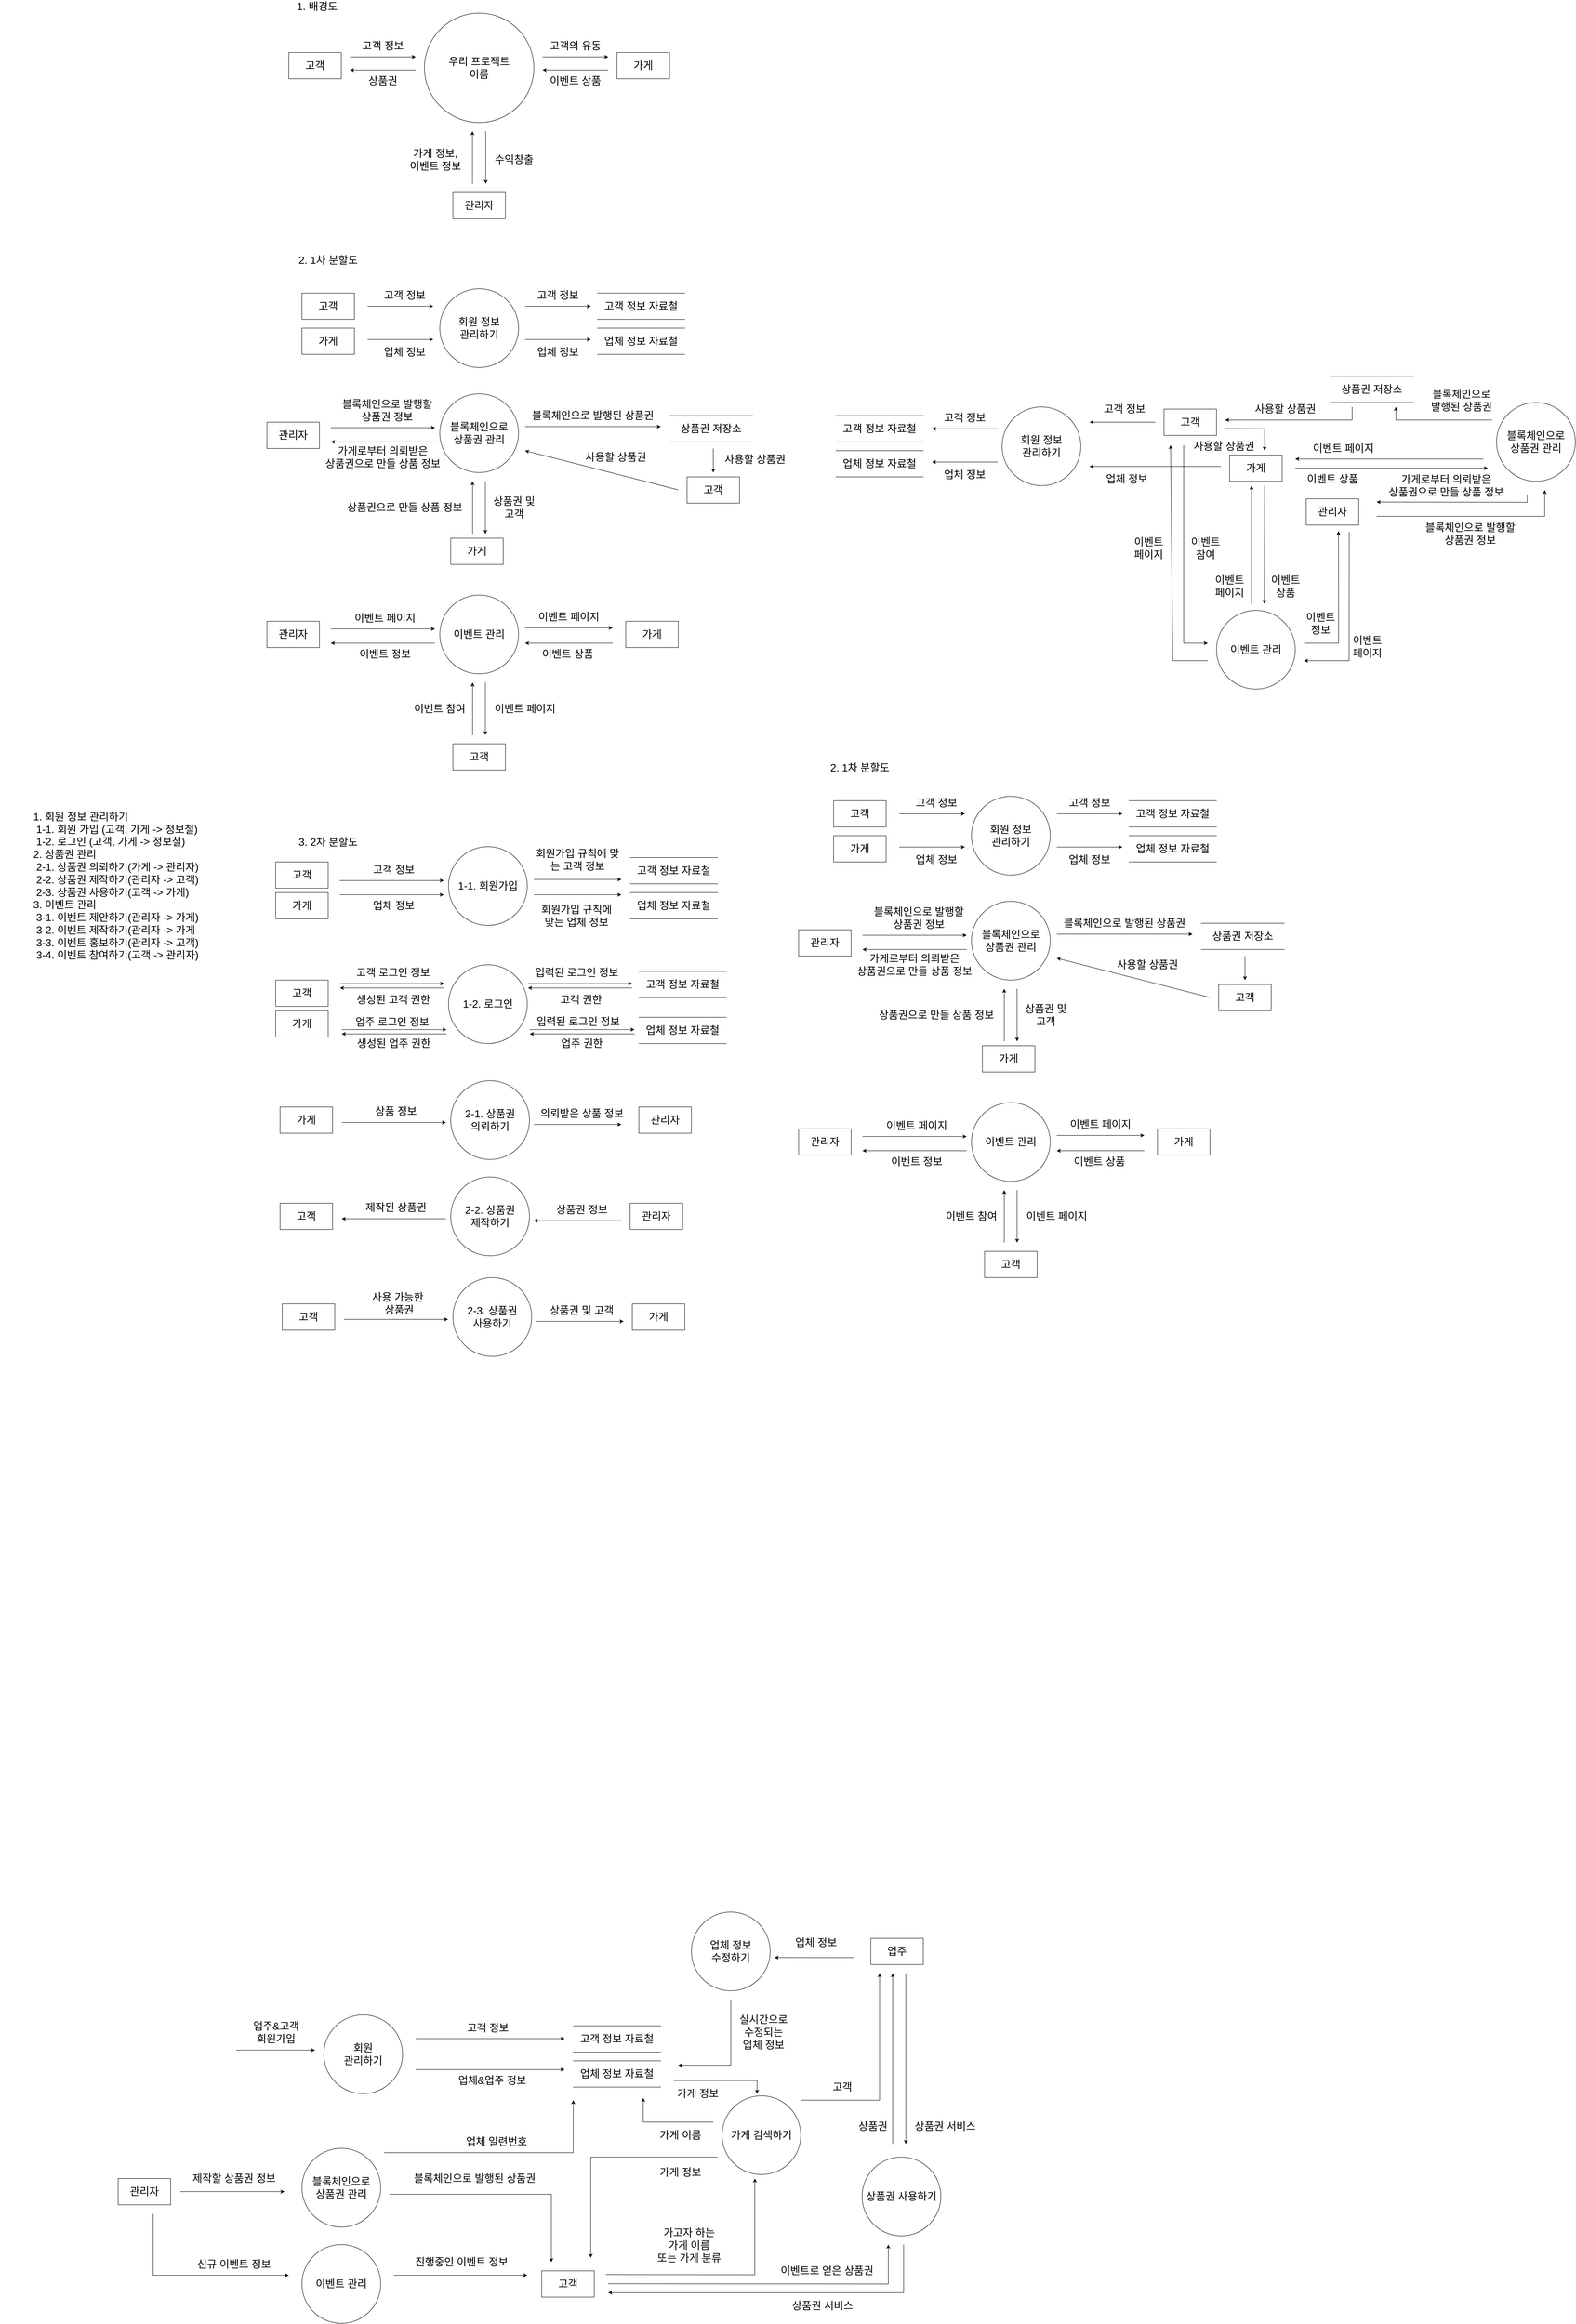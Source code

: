 <mxfile version="17.4.2" type="github" pages="2">
  <diagram id="uyy2j0fEylNc8Pu5PRSM" name="페이지-1">
    <mxGraphModel dx="3925" dy="1513" grid="1" gridSize="10" guides="1" tooltips="1" connect="1" arrows="1" fold="1" page="0" pageScale="1" pageWidth="2336" pageHeight="1654" background="none" math="0" shadow="0">
      <root>
        <mxCell id="0" />
        <mxCell id="1" parent="0" />
        <mxCell id="exIGDDAsjf5PF7rCGTXC-1" value="&lt;font style=&quot;font-size: 24px&quot;&gt;관리자&lt;/font&gt;" style="rounded=0;whiteSpace=wrap;html=1;" parent="1" vertex="1">
          <mxGeometry x="-320" y="5029" width="120" height="60" as="geometry" />
        </mxCell>
        <mxCell id="exIGDDAsjf5PF7rCGTXC-3" value="&lt;font style=&quot;font-size: 24px&quot;&gt;고객&lt;/font&gt;" style="rounded=0;whiteSpace=wrap;html=1;" parent="1" vertex="1">
          <mxGeometry x="648" y="5240" width="120" height="60" as="geometry" />
        </mxCell>
        <mxCell id="exIGDDAsjf5PF7rCGTXC-4" value="&lt;font style=&quot;font-size: 24px&quot;&gt;업주&lt;/font&gt;" style="rounded=0;whiteSpace=wrap;html=1;" parent="1" vertex="1">
          <mxGeometry x="1400" y="4480" width="120" height="60" as="geometry" />
        </mxCell>
        <mxCell id="exIGDDAsjf5PF7rCGTXC-10" value="" style="endArrow=classic;html=1;rounded=0;fontSize=24;" parent="1" edge="1">
          <mxGeometry width="50" height="50" relative="1" as="geometry">
            <mxPoint x="-178" y="5059" as="sourcePoint" />
            <mxPoint x="60" y="5059" as="targetPoint" />
          </mxGeometry>
        </mxCell>
        <mxCell id="exIGDDAsjf5PF7rCGTXC-12" value="제작할 상품권 정보" style="text;html=1;strokeColor=none;fillColor=none;align=center;verticalAlign=middle;whiteSpace=wrap;rounded=0;fontSize=24;" parent="1" vertex="1">
          <mxGeometry x="-160" y="5001.5" width="210" height="55" as="geometry" />
        </mxCell>
        <mxCell id="exIGDDAsjf5PF7rCGTXC-13" value="" style="endArrow=classic;html=1;rounded=0;fontSize=24;" parent="1" edge="1">
          <mxGeometry width="50" height="50" relative="1" as="geometry">
            <mxPoint x="360" y="4709.29" as="sourcePoint" />
            <mxPoint x="700" y="4709.29" as="targetPoint" />
          </mxGeometry>
        </mxCell>
        <mxCell id="exIGDDAsjf5PF7rCGTXC-15" value="" style="endArrow=classic;html=1;rounded=0;fontSize=24;" parent="1" edge="1">
          <mxGeometry width="50" height="50" relative="1" as="geometry">
            <mxPoint x="1360" y="4524.17" as="sourcePoint" />
            <mxPoint x="1180" y="4524" as="targetPoint" />
          </mxGeometry>
        </mxCell>
        <mxCell id="exIGDDAsjf5PF7rCGTXC-16" value="" style="endArrow=classic;html=1;rounded=0;fontSize=24;" parent="1" edge="1">
          <mxGeometry width="50" height="50" relative="1" as="geometry">
            <mxPoint x="300" y="5065" as="sourcePoint" />
            <mxPoint x="670" y="5220" as="targetPoint" />
            <Array as="points">
              <mxPoint x="670" y="5065" />
            </Array>
          </mxGeometry>
        </mxCell>
        <mxCell id="exIGDDAsjf5PF7rCGTXC-17" value="" style="endArrow=classic;html=1;rounded=0;fontSize=24;" parent="1" edge="1">
          <mxGeometry width="50" height="50" relative="1" as="geometry">
            <mxPoint x="795" y="5248.5" as="sourcePoint" />
            <mxPoint x="1135" y="5029" as="targetPoint" />
            <Array as="points">
              <mxPoint x="1135" y="5249" />
            </Array>
          </mxGeometry>
        </mxCell>
        <mxCell id="exIGDDAsjf5PF7rCGTXC-18" value="고객 정보" style="text;html=1;strokeColor=none;fillColor=none;align=center;verticalAlign=middle;whiteSpace=wrap;rounded=0;fontSize=24;" parent="1" vertex="1">
          <mxGeometry x="440" y="4670" width="170" height="30" as="geometry" />
        </mxCell>
        <mxCell id="exIGDDAsjf5PF7rCGTXC-20" value="업체 정보" style="text;html=1;strokeColor=none;fillColor=none;align=center;verticalAlign=middle;whiteSpace=wrap;rounded=0;fontSize=24;" parent="1" vertex="1">
          <mxGeometry x="1220" y="4460" width="110" height="60" as="geometry" />
        </mxCell>
        <mxCell id="exIGDDAsjf5PF7rCGTXC-21" value="진행중인 이벤트 정보" style="text;html=1;strokeColor=none;fillColor=none;align=center;verticalAlign=middle;whiteSpace=wrap;rounded=0;fontSize=24;" parent="1" vertex="1">
          <mxGeometry x="340" y="5200" width="250" height="40" as="geometry" />
        </mxCell>
        <mxCell id="exIGDDAsjf5PF7rCGTXC-22" value="블록체인으로 발행된 상품권" style="text;html=1;strokeColor=none;fillColor=none;align=center;verticalAlign=middle;whiteSpace=wrap;rounded=0;fontSize=24;" parent="1" vertex="1">
          <mxGeometry x="290" y="5009" width="410" height="40" as="geometry" />
        </mxCell>
        <mxCell id="exIGDDAsjf5PF7rCGTXC-23" value="블록체인으로&lt;br&gt;상품권 관리" style="ellipse;whiteSpace=wrap;html=1;fontSize=24;aspect=fixed;" parent="1" vertex="1">
          <mxGeometry x="100" y="4960" width="180" height="180" as="geometry" />
        </mxCell>
        <mxCell id="exIGDDAsjf5PF7rCGTXC-24" value="업체 정보&lt;br&gt;수정하기" style="ellipse;whiteSpace=wrap;html=1;fontSize=24;aspect=fixed;" parent="1" vertex="1">
          <mxGeometry x="990" y="4420" width="180" height="180" as="geometry" />
        </mxCell>
        <mxCell id="exIGDDAsjf5PF7rCGTXC-26" value="이벤트 관리" style="ellipse;whiteSpace=wrap;html=1;fontSize=24;aspect=fixed;" parent="1" vertex="1">
          <mxGeometry x="100" y="5180" width="180" height="180" as="geometry" />
        </mxCell>
        <mxCell id="exIGDDAsjf5PF7rCGTXC-27" value="가게 검색하기" style="ellipse;whiteSpace=wrap;html=1;fontSize=24;aspect=fixed;" parent="1" vertex="1">
          <mxGeometry x="1060" y="4840" width="180" height="180" as="geometry" />
        </mxCell>
        <mxCell id="exIGDDAsjf5PF7rCGTXC-33" value="회원&lt;br&gt;관리하기" style="ellipse;whiteSpace=wrap;html=1;fontSize=24;aspect=fixed;" parent="1" vertex="1">
          <mxGeometry x="150" y="4655" width="180" height="180" as="geometry" />
        </mxCell>
        <mxCell id="exIGDDAsjf5PF7rCGTXC-39" value="가고자 하는 &lt;br&gt;가게 이름&lt;br&gt;또는 가게 분류" style="text;html=1;strokeColor=none;fillColor=none;align=center;verticalAlign=middle;whiteSpace=wrap;rounded=0;fontSize=24;" parent="1" vertex="1">
          <mxGeometry x="900" y="5126.5" width="170" height="110" as="geometry" />
        </mxCell>
        <mxCell id="exIGDDAsjf5PF7rCGTXC-48" value="" style="endArrow=classic;html=1;rounded=0;fontSize=24;" parent="1" edge="1">
          <mxGeometry width="50" height="50" relative="1" as="geometry">
            <mxPoint x="-50" y="4735.57" as="sourcePoint" />
            <mxPoint x="130" y="4735.57" as="targetPoint" />
          </mxGeometry>
        </mxCell>
        <mxCell id="exIGDDAsjf5PF7rCGTXC-57" value="업주&amp;amp;고객&lt;br&gt;회원가입" style="text;html=1;strokeColor=none;fillColor=none;align=center;verticalAlign=middle;whiteSpace=wrap;rounded=0;fontSize=24;" parent="1" vertex="1">
          <mxGeometry x="-30" y="4670" width="142" height="50" as="geometry" />
        </mxCell>
        <mxCell id="exIGDDAsjf5PF7rCGTXC-59" value="업체 정보 자료철" style="shape=partialRectangle;whiteSpace=wrap;html=1;left=0;right=0;fillColor=none;fontSize=24;" parent="1" vertex="1">
          <mxGeometry x="720" y="4760" width="200" height="60" as="geometry" />
        </mxCell>
        <mxCell id="exIGDDAsjf5PF7rCGTXC-60" value="" style="endArrow=classic;html=1;rounded=0;fontSize=24;" parent="1" edge="1">
          <mxGeometry width="50" height="50" relative="1" as="geometry">
            <mxPoint x="1080" y="4620" as="sourcePoint" />
            <mxPoint x="960" y="4770" as="targetPoint" />
            <Array as="points">
              <mxPoint x="1080" y="4770" />
            </Array>
          </mxGeometry>
        </mxCell>
        <mxCell id="exIGDDAsjf5PF7rCGTXC-62" value="실시간으로 &lt;br&gt;수정되는 &lt;br&gt;업체 정보" style="text;html=1;strokeColor=none;fillColor=none;align=center;verticalAlign=middle;whiteSpace=wrap;rounded=0;fontSize=24;" parent="1" vertex="1">
          <mxGeometry x="1060" y="4640" width="190" height="110" as="geometry" />
        </mxCell>
        <mxCell id="exIGDDAsjf5PF7rCGTXC-63" style="edgeStyle=orthogonalEdgeStyle;rounded=0;orthogonalLoop=1;jettySize=auto;html=1;exitX=0.5;exitY=1;exitDx=0;exitDy=0;fontSize=24;" parent="1" source="exIGDDAsjf5PF7rCGTXC-18" target="exIGDDAsjf5PF7rCGTXC-18" edge="1">
          <mxGeometry relative="1" as="geometry" />
        </mxCell>
        <mxCell id="exIGDDAsjf5PF7rCGTXC-65" value="고객 정보 자료철" style="shape=partialRectangle;whiteSpace=wrap;html=1;left=0;right=0;fillColor=none;fontSize=24;" parent="1" vertex="1">
          <mxGeometry x="720" y="4680" width="200" height="60" as="geometry" />
        </mxCell>
        <mxCell id="exIGDDAsjf5PF7rCGTXC-66" value="" style="endArrow=classic;html=1;rounded=0;fontSize=24;" parent="1" edge="1">
          <mxGeometry width="50" height="50" relative="1" as="geometry">
            <mxPoint x="360" y="4780" as="sourcePoint" />
            <mxPoint x="700" y="4780" as="targetPoint" />
          </mxGeometry>
        </mxCell>
        <mxCell id="exIGDDAsjf5PF7rCGTXC-69" value="업체&amp;amp;업주 정보" style="text;html=1;strokeColor=none;fillColor=none;align=center;verticalAlign=middle;whiteSpace=wrap;rounded=0;fontSize=24;" parent="1" vertex="1">
          <mxGeometry x="450" y="4790" width="170" height="30" as="geometry" />
        </mxCell>
        <mxCell id="exIGDDAsjf5PF7rCGTXC-76" value="" style="endArrow=classic;html=1;rounded=0;fontSize=24;" parent="1" edge="1">
          <mxGeometry width="50" height="50" relative="1" as="geometry">
            <mxPoint x="-240" y="5110" as="sourcePoint" />
            <mxPoint x="70" y="5250" as="targetPoint" />
            <Array as="points">
              <mxPoint x="-240" y="5250" />
            </Array>
          </mxGeometry>
        </mxCell>
        <mxCell id="exIGDDAsjf5PF7rCGTXC-77" value="신규 이벤트 정보" style="text;html=1;strokeColor=none;fillColor=none;align=center;verticalAlign=middle;whiteSpace=wrap;rounded=0;fontSize=24;" parent="1" vertex="1">
          <mxGeometry x="-150" y="5210" width="190" height="30" as="geometry" />
        </mxCell>
        <mxCell id="exIGDDAsjf5PF7rCGTXC-78" value="" style="endArrow=classic;html=1;rounded=0;fontSize=24;" parent="1" edge="1">
          <mxGeometry width="50" height="50" relative="1" as="geometry">
            <mxPoint x="310" y="5250" as="sourcePoint" />
            <mxPoint x="615" y="5250" as="targetPoint" />
          </mxGeometry>
        </mxCell>
        <mxCell id="exIGDDAsjf5PF7rCGTXC-79" value="" style="endArrow=classic;html=1;rounded=0;fontSize=24;" parent="1" edge="1">
          <mxGeometry width="50" height="50" relative="1" as="geometry">
            <mxPoint x="1240" y="4850" as="sourcePoint" />
            <mxPoint x="1420" y="4560" as="targetPoint" />
            <Array as="points">
              <mxPoint x="1420" y="4850" />
            </Array>
          </mxGeometry>
        </mxCell>
        <mxCell id="exIGDDAsjf5PF7rCGTXC-80" value="고객" style="text;html=1;strokeColor=none;fillColor=none;align=center;verticalAlign=middle;whiteSpace=wrap;rounded=0;fontSize=24;" parent="1" vertex="1">
          <mxGeometry x="1270" y="4800" width="130" height="40" as="geometry" />
        </mxCell>
        <mxCell id="exIGDDAsjf5PF7rCGTXC-87" value="" style="endArrow=classic;html=1;rounded=0;fontSize=24;" parent="1" edge="1">
          <mxGeometry width="50" height="50" relative="1" as="geometry">
            <mxPoint x="950" y="4805" as="sourcePoint" />
            <mxPoint x="1140" y="4835" as="targetPoint" />
            <Array as="points">
              <mxPoint x="1140" y="4805" />
            </Array>
          </mxGeometry>
        </mxCell>
        <mxCell id="exIGDDAsjf5PF7rCGTXC-88" value="가게 정보" style="text;html=1;strokeColor=none;fillColor=none;align=center;verticalAlign=middle;whiteSpace=wrap;rounded=0;fontSize=24;" parent="1" vertex="1">
          <mxGeometry x="950" y="4810" width="110" height="50" as="geometry" />
        </mxCell>
        <mxCell id="exIGDDAsjf5PF7rCGTXC-89" value="" style="endArrow=classic;html=1;rounded=0;fontSize=24;" parent="1" edge="1">
          <mxGeometry width="50" height="50" relative="1" as="geometry">
            <mxPoint x="1040" y="4900" as="sourcePoint" />
            <mxPoint x="880" y="4845" as="targetPoint" />
            <Array as="points">
              <mxPoint x="880" y="4900" />
            </Array>
          </mxGeometry>
        </mxCell>
        <mxCell id="exIGDDAsjf5PF7rCGTXC-90" value="가게 이름" style="text;html=1;strokeColor=none;fillColor=none;align=center;verticalAlign=middle;whiteSpace=wrap;rounded=0;fontSize=24;" parent="1" vertex="1">
          <mxGeometry x="910" y="4905" width="110" height="50" as="geometry" />
        </mxCell>
        <mxCell id="exIGDDAsjf5PF7rCGTXC-92" value="" style="endArrow=classic;html=1;rounded=0;fontSize=24;" parent="1" edge="1">
          <mxGeometry width="50" height="50" relative="1" as="geometry">
            <mxPoint x="288" y="4970" as="sourcePoint" />
            <mxPoint x="720" y="4850" as="targetPoint" />
            <Array as="points">
              <mxPoint x="720" y="4970" />
            </Array>
          </mxGeometry>
        </mxCell>
        <mxCell id="exIGDDAsjf5PF7rCGTXC-93" value="업체 일련번호" style="text;html=1;strokeColor=none;fillColor=none;align=center;verticalAlign=middle;whiteSpace=wrap;rounded=0;fontSize=24;" parent="1" vertex="1">
          <mxGeometry x="460" y="4930" width="170" height="30" as="geometry" />
        </mxCell>
        <mxCell id="exIGDDAsjf5PF7rCGTXC-94" value="상품권 사용하기" style="ellipse;whiteSpace=wrap;html=1;fontSize=24;aspect=fixed;" parent="1" vertex="1">
          <mxGeometry x="1380" y="4980" width="180" height="180" as="geometry" />
        </mxCell>
        <mxCell id="exIGDDAsjf5PF7rCGTXC-95" value="" style="endArrow=classic;html=1;rounded=0;fontSize=24;" parent="1" edge="1">
          <mxGeometry width="50" height="50" relative="1" as="geometry">
            <mxPoint x="800" y="5269.5" as="sourcePoint" />
            <mxPoint x="1440" y="5180" as="targetPoint" />
            <Array as="points">
              <mxPoint x="1440" y="5270" />
            </Array>
          </mxGeometry>
        </mxCell>
        <mxCell id="exIGDDAsjf5PF7rCGTXC-96" value="이벤트로 얻은 상품권" style="text;html=1;strokeColor=none;fillColor=none;align=center;verticalAlign=middle;whiteSpace=wrap;rounded=0;fontSize=24;" parent="1" vertex="1">
          <mxGeometry x="1180" y="5220" width="240" height="40" as="geometry" />
        </mxCell>
        <mxCell id="exIGDDAsjf5PF7rCGTXC-97" value="" style="endArrow=classic;html=1;rounded=0;fontSize=24;" parent="1" edge="1">
          <mxGeometry width="50" height="50" relative="1" as="geometry">
            <mxPoint x="1450" y="4950" as="sourcePoint" />
            <mxPoint x="1450" y="4560" as="targetPoint" />
          </mxGeometry>
        </mxCell>
        <mxCell id="exIGDDAsjf5PF7rCGTXC-99" value="" style="endArrow=classic;html=1;rounded=0;fontSize=24;" parent="1" edge="1">
          <mxGeometry width="50" height="50" relative="1" as="geometry">
            <mxPoint x="1480" y="4560" as="sourcePoint" />
            <mxPoint x="1480" y="4950" as="targetPoint" />
          </mxGeometry>
        </mxCell>
        <mxCell id="exIGDDAsjf5PF7rCGTXC-100" value="상품권" style="text;html=1;strokeColor=none;fillColor=none;align=center;verticalAlign=middle;whiteSpace=wrap;rounded=0;fontSize=24;" parent="1" vertex="1">
          <mxGeometry x="1350" y="4890" width="110" height="40" as="geometry" />
        </mxCell>
        <mxCell id="exIGDDAsjf5PF7rCGTXC-101" value="상품권 서비스" style="text;html=1;strokeColor=none;fillColor=none;align=center;verticalAlign=middle;whiteSpace=wrap;rounded=0;fontSize=24;" parent="1" vertex="1">
          <mxGeometry x="1480" y="4890" width="180" height="40" as="geometry" />
        </mxCell>
        <mxCell id="exIGDDAsjf5PF7rCGTXC-102" value="" style="endArrow=classic;html=1;rounded=0;fontSize=24;" parent="1" edge="1">
          <mxGeometry width="50" height="50" relative="1" as="geometry">
            <mxPoint x="1475" y="5180" as="sourcePoint" />
            <mxPoint x="800" y="5290" as="targetPoint" />
            <Array as="points">
              <mxPoint x="1475" y="5290" />
            </Array>
          </mxGeometry>
        </mxCell>
        <mxCell id="exIGDDAsjf5PF7rCGTXC-103" value="상품권 서비스" style="text;html=1;strokeColor=none;fillColor=none;align=center;verticalAlign=middle;whiteSpace=wrap;rounded=0;fontSize=24;" parent="1" vertex="1">
          <mxGeometry x="1170" y="5300" width="240" height="40" as="geometry" />
        </mxCell>
        <mxCell id="exIGDDAsjf5PF7rCGTXC-104" value="" style="endArrow=classic;html=1;rounded=0;fontSize=24;" parent="1" edge="1">
          <mxGeometry width="50" height="50" relative="1" as="geometry">
            <mxPoint x="1050" y="4980" as="sourcePoint" />
            <mxPoint x="760" y="5210" as="targetPoint" />
            <Array as="points">
              <mxPoint x="760" y="4980" />
            </Array>
          </mxGeometry>
        </mxCell>
        <mxCell id="exIGDDAsjf5PF7rCGTXC-105" value="가게 정보" style="text;html=1;strokeColor=none;fillColor=none;align=center;verticalAlign=middle;whiteSpace=wrap;rounded=0;fontSize=24;" parent="1" vertex="1">
          <mxGeometry x="910" y="4990" width="110" height="50" as="geometry" />
        </mxCell>
        <mxCell id="X2IJSES2mD21EisCRhA_-1" value="&lt;font style=&quot;font-size: 24px&quot;&gt;1. 배경도&lt;/font&gt;" style="text;html=1;strokeColor=none;fillColor=none;align=center;verticalAlign=middle;whiteSpace=wrap;rounded=0;" parent="1" vertex="1">
          <mxGeometry x="80" y="50" width="110" height="30" as="geometry" />
        </mxCell>
        <mxCell id="X2IJSES2mD21EisCRhA_-2" value="우리 프로젝트&lt;br&gt;이름" style="ellipse;whiteSpace=wrap;html=1;aspect=fixed;fontSize=24;" parent="1" vertex="1">
          <mxGeometry x="380" y="80" width="250" height="250" as="geometry" />
        </mxCell>
        <mxCell id="X2IJSES2mD21EisCRhA_-3" value="고객" style="rounded=0;whiteSpace=wrap;html=1;fontSize=24;" parent="1" vertex="1">
          <mxGeometry x="70" y="170" width="120" height="60" as="geometry" />
        </mxCell>
        <mxCell id="X2IJSES2mD21EisCRhA_-4" value="관리자" style="rounded=0;whiteSpace=wrap;html=1;fontSize=24;" parent="1" vertex="1">
          <mxGeometry x="445" y="490" width="120" height="60" as="geometry" />
        </mxCell>
        <mxCell id="X2IJSES2mD21EisCRhA_-5" value="가게" style="rounded=0;whiteSpace=wrap;html=1;fontSize=24;" parent="1" vertex="1">
          <mxGeometry x="820" y="170" width="120" height="60" as="geometry" />
        </mxCell>
        <mxCell id="X2IJSES2mD21EisCRhA_-6" value="" style="endArrow=classic;html=1;rounded=0;fontSize=24;" parent="1" edge="1">
          <mxGeometry width="50" height="50" relative="1" as="geometry">
            <mxPoint x="210" y="180" as="sourcePoint" />
            <mxPoint x="360" y="180" as="targetPoint" />
          </mxGeometry>
        </mxCell>
        <mxCell id="X2IJSES2mD21EisCRhA_-7" value="" style="endArrow=classic;html=1;rounded=0;fontSize=24;" parent="1" edge="1">
          <mxGeometry width="50" height="50" relative="1" as="geometry">
            <mxPoint x="489.68" y="470" as="sourcePoint" />
            <mxPoint x="489.68" y="350" as="targetPoint" />
          </mxGeometry>
        </mxCell>
        <mxCell id="X2IJSES2mD21EisCRhA_-8" value="" style="endArrow=classic;html=1;rounded=0;fontSize=24;" parent="1" edge="1">
          <mxGeometry width="50" height="50" relative="1" as="geometry">
            <mxPoint x="650" y="180" as="sourcePoint" />
            <mxPoint x="800" y="180" as="targetPoint" />
          </mxGeometry>
        </mxCell>
        <mxCell id="X2IJSES2mD21EisCRhA_-9" value="" style="endArrow=classic;html=1;rounded=0;fontSize=24;" parent="1" edge="1">
          <mxGeometry width="50" height="50" relative="1" as="geometry">
            <mxPoint x="360" y="210" as="sourcePoint" />
            <mxPoint x="210" y="210" as="targetPoint" />
          </mxGeometry>
        </mxCell>
        <mxCell id="X2IJSES2mD21EisCRhA_-10" value="" style="endArrow=classic;html=1;rounded=0;fontSize=24;" parent="1" edge="1">
          <mxGeometry width="50" height="50" relative="1" as="geometry">
            <mxPoint x="800.0" y="210" as="sourcePoint" />
            <mxPoint x="650" y="210" as="targetPoint" />
          </mxGeometry>
        </mxCell>
        <mxCell id="X2IJSES2mD21EisCRhA_-11" value="" style="endArrow=classic;html=1;rounded=0;fontSize=24;" parent="1" edge="1">
          <mxGeometry width="50" height="50" relative="1" as="geometry">
            <mxPoint x="520.0" y="350" as="sourcePoint" />
            <mxPoint x="520.0" y="470" as="targetPoint" />
          </mxGeometry>
        </mxCell>
        <mxCell id="X2IJSES2mD21EisCRhA_-12" value="고객 정보" style="text;html=1;strokeColor=none;fillColor=none;align=center;verticalAlign=middle;whiteSpace=wrap;rounded=0;fontSize=24;" parent="1" vertex="1">
          <mxGeometry x="210" y="140" width="150" height="30" as="geometry" />
        </mxCell>
        <mxCell id="X2IJSES2mD21EisCRhA_-13" value="상품권" style="text;html=1;strokeColor=none;fillColor=none;align=center;verticalAlign=middle;whiteSpace=wrap;rounded=0;fontSize=24;" parent="1" vertex="1">
          <mxGeometry x="235" y="220" width="100" height="30" as="geometry" />
        </mxCell>
        <mxCell id="X2IJSES2mD21EisCRhA_-14" value="고객의 유동" style="text;html=1;strokeColor=none;fillColor=none;align=center;verticalAlign=middle;whiteSpace=wrap;rounded=0;fontSize=24;" parent="1" vertex="1">
          <mxGeometry x="650" y="140" width="150" height="30" as="geometry" />
        </mxCell>
        <mxCell id="X2IJSES2mD21EisCRhA_-15" value="이벤트 상품" style="text;html=1;strokeColor=none;fillColor=none;align=center;verticalAlign=middle;whiteSpace=wrap;rounded=0;fontSize=24;" parent="1" vertex="1">
          <mxGeometry x="650" y="220" width="150" height="30" as="geometry" />
        </mxCell>
        <mxCell id="X2IJSES2mD21EisCRhA_-17" value="수익창출" style="text;html=1;strokeColor=none;fillColor=none;align=center;verticalAlign=middle;whiteSpace=wrap;rounded=0;fontSize=24;" parent="1" vertex="1">
          <mxGeometry x="530" y="400" width="110" height="30" as="geometry" />
        </mxCell>
        <mxCell id="X2IJSES2mD21EisCRhA_-18" value="가게 정보,&lt;br&gt;이벤트 정보" style="text;html=1;strokeColor=none;fillColor=none;align=center;verticalAlign=middle;whiteSpace=wrap;rounded=0;fontSize=24;" parent="1" vertex="1">
          <mxGeometry x="330" y="385" width="150" height="60" as="geometry" />
        </mxCell>
        <mxCell id="X2IJSES2mD21EisCRhA_-19" value="&lt;font style=&quot;font-size: 24px&quot;&gt;2. 1차 분할도&lt;/font&gt;" style="text;html=1;strokeColor=none;fillColor=none;align=center;verticalAlign=middle;whiteSpace=wrap;rounded=0;" parent="1" vertex="1">
          <mxGeometry x="80" y="630" width="160" height="30" as="geometry" />
        </mxCell>
        <mxCell id="irb834G6Qaq_yS9TcdJ--3" value="회원 정보&lt;br&gt;관리하기" style="ellipse;whiteSpace=wrap;html=1;fontSize=24;aspect=fixed;" parent="1" vertex="1">
          <mxGeometry x="415" y="710" width="180" height="180" as="geometry" />
        </mxCell>
        <mxCell id="irb834G6Qaq_yS9TcdJ--4" value="블록체인으로&lt;br&gt;상품권 관리" style="ellipse;whiteSpace=wrap;html=1;fontSize=24;aspect=fixed;" parent="1" vertex="1">
          <mxGeometry x="415" y="950" width="180" height="180" as="geometry" />
        </mxCell>
        <mxCell id="irb834G6Qaq_yS9TcdJ--5" value="이벤트 관리" style="ellipse;whiteSpace=wrap;html=1;fontSize=24;aspect=fixed;" parent="1" vertex="1">
          <mxGeometry x="415" y="1410" width="180" height="180" as="geometry" />
        </mxCell>
        <mxCell id="irb834G6Qaq_yS9TcdJ--9" value="고객" style="rounded=0;whiteSpace=wrap;html=1;fontSize=24;" parent="1" vertex="1">
          <mxGeometry x="100" y="720" width="120" height="60" as="geometry" />
        </mxCell>
        <mxCell id="irb834G6Qaq_yS9TcdJ--10" value="가게" style="rounded=0;whiteSpace=wrap;html=1;fontSize=24;" parent="1" vertex="1">
          <mxGeometry x="100" y="800" width="120" height="60" as="geometry" />
        </mxCell>
        <mxCell id="irb834G6Qaq_yS9TcdJ--11" value="" style="endArrow=classic;html=1;rounded=0;fontSize=24;" parent="1" edge="1">
          <mxGeometry width="50" height="50" relative="1" as="geometry">
            <mxPoint x="250" y="750" as="sourcePoint" />
            <mxPoint x="400" y="750" as="targetPoint" />
          </mxGeometry>
        </mxCell>
        <mxCell id="irb834G6Qaq_yS9TcdJ--12" value="" style="endArrow=classic;html=1;rounded=0;fontSize=24;" parent="1" edge="1">
          <mxGeometry width="50" height="50" relative="1" as="geometry">
            <mxPoint x="250" y="826" as="sourcePoint" />
            <mxPoint x="400" y="826" as="targetPoint" />
          </mxGeometry>
        </mxCell>
        <mxCell id="irb834G6Qaq_yS9TcdJ--13" value="고객 정보 자료철" style="shape=partialRectangle;whiteSpace=wrap;html=1;left=0;right=0;fillColor=none;fontSize=24;" parent="1" vertex="1">
          <mxGeometry x="775" y="720" width="200" height="60" as="geometry" />
        </mxCell>
        <mxCell id="irb834G6Qaq_yS9TcdJ--14" value="업체 정보 자료철" style="shape=partialRectangle;whiteSpace=wrap;html=1;left=0;right=0;fillColor=none;fontSize=24;" parent="1" vertex="1">
          <mxGeometry x="775" y="800" width="200" height="60" as="geometry" />
        </mxCell>
        <mxCell id="irb834G6Qaq_yS9TcdJ--15" value="" style="endArrow=classic;html=1;rounded=0;fontSize=24;" parent="1" edge="1">
          <mxGeometry width="50" height="50" relative="1" as="geometry">
            <mxPoint x="610" y="750.0" as="sourcePoint" />
            <mxPoint x="760" y="750.0" as="targetPoint" />
          </mxGeometry>
        </mxCell>
        <mxCell id="irb834G6Qaq_yS9TcdJ--16" value="" style="endArrow=classic;html=1;rounded=0;fontSize=24;" parent="1" edge="1">
          <mxGeometry width="50" height="50" relative="1" as="geometry">
            <mxPoint x="610" y="826" as="sourcePoint" />
            <mxPoint x="760" y="826" as="targetPoint" />
          </mxGeometry>
        </mxCell>
        <mxCell id="irb834G6Qaq_yS9TcdJ--17" value="고객 정보" style="text;html=1;strokeColor=none;fillColor=none;align=center;verticalAlign=middle;whiteSpace=wrap;rounded=0;fontSize=24;" parent="1" vertex="1">
          <mxGeometry x="260" y="710" width="150" height="30" as="geometry" />
        </mxCell>
        <mxCell id="irb834G6Qaq_yS9TcdJ--18" value="업체 정보" style="text;html=1;strokeColor=none;fillColor=none;align=center;verticalAlign=middle;whiteSpace=wrap;rounded=0;fontSize=24;" parent="1" vertex="1">
          <mxGeometry x="260" y="840" width="150" height="30" as="geometry" />
        </mxCell>
        <mxCell id="irb834G6Qaq_yS9TcdJ--19" value="고객 정보" style="text;html=1;strokeColor=none;fillColor=none;align=center;verticalAlign=middle;whiteSpace=wrap;rounded=0;fontSize=24;" parent="1" vertex="1">
          <mxGeometry x="610" y="710" width="150" height="30" as="geometry" />
        </mxCell>
        <mxCell id="irb834G6Qaq_yS9TcdJ--20" value="업체 정보" style="text;html=1;strokeColor=none;fillColor=none;align=center;verticalAlign=middle;whiteSpace=wrap;rounded=0;fontSize=24;" parent="1" vertex="1">
          <mxGeometry x="610" y="840" width="150" height="30" as="geometry" />
        </mxCell>
        <mxCell id="irb834G6Qaq_yS9TcdJ--21" value="&lt;font style=&quot;font-size: 24px&quot;&gt;관리자&lt;/font&gt;" style="rounded=0;whiteSpace=wrap;html=1;" parent="1" vertex="1">
          <mxGeometry x="20" y="1015" width="120" height="60" as="geometry" />
        </mxCell>
        <mxCell id="irb834G6Qaq_yS9TcdJ--22" value="" style="endArrow=classic;html=1;rounded=0;fontSize=24;" parent="1" edge="1">
          <mxGeometry width="50" height="50" relative="1" as="geometry">
            <mxPoint x="166" y="1027.5" as="sourcePoint" />
            <mxPoint x="404" y="1027.5" as="targetPoint" />
          </mxGeometry>
        </mxCell>
        <mxCell id="irb834G6Qaq_yS9TcdJ--23" value="블록체인으로 발행할&lt;br&gt;상품권 정보" style="text;html=1;strokeColor=none;fillColor=none;align=center;verticalAlign=middle;whiteSpace=wrap;rounded=0;fontSize=24;" parent="1" vertex="1">
          <mxGeometry x="175" y="960" width="240" height="55" as="geometry" />
        </mxCell>
        <mxCell id="irb834G6Qaq_yS9TcdJ--24" value="" style="endArrow=classic;html=1;rounded=0;fontSize=24;" parent="1" edge="1">
          <mxGeometry width="50" height="50" relative="1" as="geometry">
            <mxPoint x="610" y="1025" as="sourcePoint" />
            <mxPoint x="920" y="1025" as="targetPoint" />
            <Array as="points" />
          </mxGeometry>
        </mxCell>
        <mxCell id="irb834G6Qaq_yS9TcdJ--25" value="블록체인으로 발행된 상품권" style="text;html=1;strokeColor=none;fillColor=none;align=center;verticalAlign=middle;whiteSpace=wrap;rounded=0;fontSize=24;" parent="1" vertex="1">
          <mxGeometry x="610" y="985" width="310" height="30" as="geometry" />
        </mxCell>
        <mxCell id="irb834G6Qaq_yS9TcdJ--26" value="고객" style="rounded=0;whiteSpace=wrap;html=1;fontSize=24;direction=west;" parent="1" vertex="1">
          <mxGeometry x="980" y="1140" width="120" height="60" as="geometry" />
        </mxCell>
        <mxCell id="EtsxFerp__NlOgMhY7oS-2" value="" style="endArrow=classic;html=1;rounded=0;fontSize=24;" parent="1" edge="1">
          <mxGeometry width="50" height="50" relative="1" as="geometry">
            <mxPoint x="490" y="1270" as="sourcePoint" />
            <mxPoint x="490" y="1150" as="targetPoint" />
            <Array as="points" />
          </mxGeometry>
        </mxCell>
        <mxCell id="EtsxFerp__NlOgMhY7oS-3" value="상품권으로 만들 상품 정보" style="text;html=1;strokeColor=none;fillColor=none;align=center;verticalAlign=middle;whiteSpace=wrap;rounded=0;fontSize=24;" parent="1" vertex="1">
          <mxGeometry x="180" y="1190" width="310" height="40" as="geometry" />
        </mxCell>
        <mxCell id="EtsxFerp__NlOgMhY7oS-4" value="가게" style="rounded=0;whiteSpace=wrap;html=1;fontSize=24;" parent="1" vertex="1">
          <mxGeometry x="440" y="1280" width="120" height="60" as="geometry" />
        </mxCell>
        <mxCell id="EtsxFerp__NlOgMhY7oS-5" value="" style="endArrow=classic;html=1;rounded=0;fontSize=24;" parent="1" edge="1">
          <mxGeometry width="50" height="50" relative="1" as="geometry">
            <mxPoint x="404" y="1060.0" as="sourcePoint" />
            <mxPoint x="166" y="1060.0" as="targetPoint" />
          </mxGeometry>
        </mxCell>
        <mxCell id="EtsxFerp__NlOgMhY7oS-7" value="가게로부터 의뢰받은 &lt;br&gt;상품권으로 만들 상품 정보" style="text;html=1;strokeColor=none;fillColor=none;align=center;verticalAlign=middle;whiteSpace=wrap;rounded=0;fontSize=24;" parent="1" vertex="1">
          <mxGeometry x="130" y="1075" width="310" height="40" as="geometry" />
        </mxCell>
        <mxCell id="EtsxFerp__NlOgMhY7oS-8" value="" style="endArrow=classic;html=1;rounded=0;fontSize=24;" parent="1" edge="1">
          <mxGeometry width="50" height="50" relative="1" as="geometry">
            <mxPoint x="960" y="1169.58" as="sourcePoint" />
            <mxPoint x="610" y="1080" as="targetPoint" />
            <Array as="points" />
          </mxGeometry>
        </mxCell>
        <mxCell id="EtsxFerp__NlOgMhY7oS-9" value="상품권 및 고객" style="text;html=1;strokeColor=none;fillColor=none;align=center;verticalAlign=middle;whiteSpace=wrap;rounded=0;fontSize=24;" parent="1" vertex="1">
          <mxGeometry x="525" y="1177.5" width="120" height="65" as="geometry" />
        </mxCell>
        <mxCell id="EtsxFerp__NlOgMhY7oS-10" value="" style="endArrow=classic;html=1;rounded=0;fontSize=24;" parent="1" edge="1">
          <mxGeometry width="50" height="50" relative="1" as="geometry">
            <mxPoint x="519.23" y="1150" as="sourcePoint" />
            <mxPoint x="519.23" y="1270" as="targetPoint" />
            <Array as="points" />
          </mxGeometry>
        </mxCell>
        <mxCell id="EtsxFerp__NlOgMhY7oS-11" value="사용할 상품권" style="text;html=1;strokeColor=none;fillColor=none;align=center;verticalAlign=middle;whiteSpace=wrap;rounded=0;fontSize=24;" parent="1" vertex="1">
          <mxGeometry x="1058" y="1080" width="155" height="40" as="geometry" />
        </mxCell>
        <mxCell id="EtsxFerp__NlOgMhY7oS-12" value="가게" style="rounded=0;whiteSpace=wrap;html=1;fontSize=24;" parent="1" vertex="1">
          <mxGeometry x="840" y="1470" width="120" height="60" as="geometry" />
        </mxCell>
        <mxCell id="EtsxFerp__NlOgMhY7oS-13" value="&lt;font style=&quot;font-size: 24px&quot;&gt;관리자&lt;/font&gt;" style="rounded=0;whiteSpace=wrap;html=1;" parent="1" vertex="1">
          <mxGeometry x="20" y="1470" width="120" height="60" as="geometry" />
        </mxCell>
        <mxCell id="EtsxFerp__NlOgMhY7oS-16" value="" style="endArrow=classic;html=1;rounded=0;fontSize=24;" parent="1" edge="1">
          <mxGeometry width="50" height="50" relative="1" as="geometry">
            <mxPoint x="166" y="1487.5" as="sourcePoint" />
            <mxPoint x="404" y="1487.5" as="targetPoint" />
          </mxGeometry>
        </mxCell>
        <mxCell id="EtsxFerp__NlOgMhY7oS-17" value="이벤트 페이지" style="text;html=1;strokeColor=none;fillColor=none;align=center;verticalAlign=middle;whiteSpace=wrap;rounded=0;fontSize=24;" parent="1" vertex="1">
          <mxGeometry x="205" y="1445" width="170" height="35" as="geometry" />
        </mxCell>
        <mxCell id="EtsxFerp__NlOgMhY7oS-18" value="" style="endArrow=classic;html=1;rounded=0;fontSize=24;" parent="1" edge="1">
          <mxGeometry width="50" height="50" relative="1" as="geometry">
            <mxPoint x="610" y="1485" as="sourcePoint" />
            <mxPoint x="810" y="1485" as="targetPoint" />
            <Array as="points" />
          </mxGeometry>
        </mxCell>
        <mxCell id="EtsxFerp__NlOgMhY7oS-19" value="이벤트 페이지" style="text;html=1;strokeColor=none;fillColor=none;align=center;verticalAlign=middle;whiteSpace=wrap;rounded=0;fontSize=24;" parent="1" vertex="1">
          <mxGeometry x="610" y="1445" width="200" height="30" as="geometry" />
        </mxCell>
        <mxCell id="EtsxFerp__NlOgMhY7oS-20" value="" style="endArrow=classic;html=1;rounded=0;fontSize=24;" parent="1" edge="1">
          <mxGeometry width="50" height="50" relative="1" as="geometry">
            <mxPoint x="404" y="1520.0" as="sourcePoint" />
            <mxPoint x="166" y="1520.0" as="targetPoint" />
          </mxGeometry>
        </mxCell>
        <mxCell id="EtsxFerp__NlOgMhY7oS-21" value="이벤트 정보" style="text;html=1;strokeColor=none;fillColor=none;align=center;verticalAlign=middle;whiteSpace=wrap;rounded=0;fontSize=24;" parent="1" vertex="1">
          <mxGeometry x="180" y="1530" width="220" height="30" as="geometry" />
        </mxCell>
        <mxCell id="EtsxFerp__NlOgMhY7oS-22" value="" style="endArrow=classic;html=1;rounded=0;fontSize=24;" parent="1" edge="1">
          <mxGeometry width="50" height="50" relative="1" as="geometry">
            <mxPoint x="810" y="1520" as="sourcePoint" />
            <mxPoint x="610" y="1520" as="targetPoint" />
            <Array as="points" />
          </mxGeometry>
        </mxCell>
        <mxCell id="EtsxFerp__NlOgMhY7oS-23" value="이벤트 상품" style="text;html=1;strokeColor=none;fillColor=none;align=center;verticalAlign=middle;whiteSpace=wrap;rounded=0;fontSize=24;" parent="1" vertex="1">
          <mxGeometry x="615" y="1530" width="185" height="30" as="geometry" />
        </mxCell>
        <mxCell id="EtsxFerp__NlOgMhY7oS-25" value="고객" style="rounded=0;whiteSpace=wrap;html=1;fontSize=24;" parent="1" vertex="1">
          <mxGeometry x="445" y="1750" width="120" height="60" as="geometry" />
        </mxCell>
        <mxCell id="EtsxFerp__NlOgMhY7oS-26" value="" style="endArrow=classic;html=1;rounded=0;fontSize=24;" parent="1" edge="1">
          <mxGeometry width="50" height="50" relative="1" as="geometry">
            <mxPoint x="490" y="1730.0" as="sourcePoint" />
            <mxPoint x="490" y="1610.0" as="targetPoint" />
            <Array as="points" />
          </mxGeometry>
        </mxCell>
        <mxCell id="EtsxFerp__NlOgMhY7oS-27" value="이벤트 참여" style="text;html=1;strokeColor=none;fillColor=none;align=center;verticalAlign=middle;whiteSpace=wrap;rounded=0;fontSize=24;" parent="1" vertex="1">
          <mxGeometry x="350" y="1650" width="130" height="40" as="geometry" />
        </mxCell>
        <mxCell id="EtsxFerp__NlOgMhY7oS-28" value="이벤트 페이지" style="text;html=1;strokeColor=none;fillColor=none;align=center;verticalAlign=middle;whiteSpace=wrap;rounded=0;fontSize=24;" parent="1" vertex="1">
          <mxGeometry x="530" y="1655" width="160" height="30" as="geometry" />
        </mxCell>
        <mxCell id="EtsxFerp__NlOgMhY7oS-29" value="" style="endArrow=classic;html=1;rounded=0;fontSize=24;" parent="1" edge="1">
          <mxGeometry width="50" height="50" relative="1" as="geometry">
            <mxPoint x="519.23" y="1610.0" as="sourcePoint" />
            <mxPoint x="519.23" y="1730.0" as="targetPoint" />
            <Array as="points" />
          </mxGeometry>
        </mxCell>
        <mxCell id="EtsxFerp__NlOgMhY7oS-35" value="&lt;div style=&quot;text-align: left&quot;&gt;&lt;span&gt;1. 회원 정보 관리하기&lt;/span&gt;&lt;/div&gt;&lt;div style=&quot;text-align: left&quot;&gt;&lt;span&gt;&lt;span style=&quot;white-space: pre&quot;&gt;	&lt;/span&gt;1-1. 회원 가입 (고객, 가게 -&amp;gt; 정보철)&lt;/span&gt;&lt;/div&gt;&lt;div style=&quot;text-align: left&quot;&gt;&lt;span&gt;&lt;span style=&quot;white-space: pre&quot;&gt;	&lt;/span&gt;1-2. 로그인 (고객, 가게 -&amp;gt; 정보철)&lt;/span&gt;&lt;/div&gt;&lt;div style=&quot;text-align: left&quot;&gt;2. 상품권 관리&lt;/div&gt;&lt;div style=&quot;text-align: left&quot;&gt;&lt;span style=&quot;white-space: pre&quot;&gt;	&lt;/span&gt;2-1. 상품권 의뢰하기(가게 -&amp;gt; 관리자)&lt;/div&gt;&lt;div style=&quot;text-align: left&quot;&gt;&lt;span&gt;&lt;span style=&quot;white-space: pre&quot;&gt;	&lt;/span&gt;2-2. 상품권 제작하기(관리자 -&amp;gt; 고객)&lt;/span&gt;&lt;/div&gt;&lt;div style=&quot;text-align: left&quot;&gt;&lt;span style=&quot;white-space: pre&quot;&gt;	&lt;/span&gt;2-3. 상품권 사용하기(고객 -&amp;gt; 가게)&lt;br&gt;&lt;/div&gt;&lt;div style=&quot;text-align: left&quot;&gt;3. 이벤트 관리&lt;/div&gt;&lt;div style=&quot;text-align: left&quot;&gt;&lt;span style=&quot;white-space: pre&quot;&gt;	&lt;/span&gt;3-1. 이벤트 제안하기(관리자 -&amp;gt; 가게)&lt;br&gt;&lt;/div&gt;&lt;div style=&quot;text-align: left&quot;&gt;&lt;span&gt;&lt;/span&gt;&lt;span style=&quot;white-space: pre&quot;&gt;	&lt;/span&gt;3-2. 이벤트 제작하기(관리자 -&amp;gt; 가게&lt;/div&gt;&lt;div style=&quot;text-align: left&quot;&gt;&lt;span&gt;&lt;span style=&quot;white-space: pre&quot;&gt;	&lt;/span&gt;3-3. 이벤트 홍보하기(관리자 -&amp;gt; 고객)&lt;/span&gt;&lt;/div&gt;&lt;div style=&quot;text-align: left&quot;&gt;&lt;span style=&quot;white-space: pre&quot;&gt;&lt;span style=&quot;white-space: pre&quot;&gt;	&lt;/span&gt;&lt;/span&gt;3-4. 이벤트 참여하기(고객 -&amp;gt; 관리자)&lt;br&gt;&lt;/div&gt;" style="text;html=1;strokeColor=none;fillColor=none;align=center;verticalAlign=middle;whiteSpace=wrap;rounded=0;fontSize=24;" parent="1" vertex="1">
          <mxGeometry x="-590" y="1890" width="530" height="370" as="geometry" />
        </mxCell>
        <mxCell id="EtsxFerp__NlOgMhY7oS-36" value="상품권 저장소" style="shape=partialRectangle;whiteSpace=wrap;html=1;left=0;right=0;fillColor=none;fontSize=24;" parent="1" vertex="1">
          <mxGeometry x="940" y="1000" width="190" height="60" as="geometry" />
        </mxCell>
        <mxCell id="EtsxFerp__NlOgMhY7oS-38" value="" style="endArrow=classic;html=1;rounded=0;fontSize=24;strokeColor=default;" parent="1" edge="1">
          <mxGeometry width="50" height="50" relative="1" as="geometry">
            <mxPoint x="1040" y="1075" as="sourcePoint" />
            <mxPoint x="1040" y="1130" as="targetPoint" />
          </mxGeometry>
        </mxCell>
        <mxCell id="EtsxFerp__NlOgMhY7oS-39" value="사용할 상품권" style="text;html=1;strokeColor=none;fillColor=none;align=center;verticalAlign=middle;whiteSpace=wrap;rounded=0;fontSize=24;" parent="1" vertex="1">
          <mxGeometry x="740" y="1075" width="155" height="40" as="geometry" />
        </mxCell>
        <mxCell id="0ZqWgf02om3S5ls8BMed-4" value="회원 정보&lt;br&gt;관리하기" style="ellipse;whiteSpace=wrap;html=1;fontSize=24;aspect=fixed;" vertex="1" parent="1">
          <mxGeometry x="1700" y="980" width="180" height="180" as="geometry" />
        </mxCell>
        <mxCell id="0ZqWgf02om3S5ls8BMed-5" value="블록체인으로&lt;br&gt;상품권 관리" style="ellipse;whiteSpace=wrap;html=1;fontSize=24;aspect=fixed;" vertex="1" parent="1">
          <mxGeometry x="2830" y="970" width="180" height="180" as="geometry" />
        </mxCell>
        <mxCell id="0ZqWgf02om3S5ls8BMed-6" value="이벤트 관리" style="ellipse;whiteSpace=wrap;html=1;fontSize=24;aspect=fixed;" vertex="1" parent="1">
          <mxGeometry x="2190" y="1445" width="180" height="180" as="geometry" />
        </mxCell>
        <mxCell id="0ZqWgf02om3S5ls8BMed-7" value="고객" style="rounded=0;whiteSpace=wrap;html=1;fontSize=24;direction=west;" vertex="1" parent="1">
          <mxGeometry x="2070" y="985" width="120" height="60" as="geometry" />
        </mxCell>
        <mxCell id="0ZqWgf02om3S5ls8BMed-8" value="가게" style="rounded=0;whiteSpace=wrap;html=1;fontSize=24;direction=west;" vertex="1" parent="1">
          <mxGeometry x="2220" y="1090" width="120" height="60" as="geometry" />
        </mxCell>
        <mxCell id="0ZqWgf02om3S5ls8BMed-9" value="관리자" style="rounded=0;whiteSpace=wrap;html=1;fontSize=24;direction=west;" vertex="1" parent="1">
          <mxGeometry x="2395" y="1190" width="120" height="60" as="geometry" />
        </mxCell>
        <mxCell id="0ZqWgf02om3S5ls8BMed-10" value="" style="endArrow=classic;html=1;rounded=0;fontSize=24;" edge="1" parent="1">
          <mxGeometry width="50" height="50" relative="1" as="geometry">
            <mxPoint x="2050" y="1015" as="sourcePoint" />
            <mxPoint x="1900" y="1015" as="targetPoint" />
          </mxGeometry>
        </mxCell>
        <mxCell id="0ZqWgf02om3S5ls8BMed-11" value="" style="endArrow=classic;html=1;rounded=0;fontSize=24;" edge="1" parent="1">
          <mxGeometry width="50" height="50" relative="1" as="geometry">
            <mxPoint x="2200" y="1116" as="sourcePoint" />
            <mxPoint x="1900" y="1116.0" as="targetPoint" />
          </mxGeometry>
        </mxCell>
        <mxCell id="0ZqWgf02om3S5ls8BMed-12" value="고객 정보" style="text;html=1;strokeColor=none;fillColor=none;align=center;verticalAlign=middle;whiteSpace=wrap;rounded=0;fontSize=24;" vertex="1" parent="1">
          <mxGeometry x="1905" y="970" width="150" height="30" as="geometry" />
        </mxCell>
        <mxCell id="0ZqWgf02om3S5ls8BMed-13" value="업체 정보" style="text;html=1;strokeColor=none;fillColor=none;align=center;verticalAlign=middle;whiteSpace=wrap;rounded=0;fontSize=24;" vertex="1" parent="1">
          <mxGeometry x="1910" y="1130" width="150" height="30" as="geometry" />
        </mxCell>
        <mxCell id="0ZqWgf02om3S5ls8BMed-18" value="업체 정보 자료철" style="shape=partialRectangle;whiteSpace=wrap;html=1;left=0;right=0;fillColor=none;fontSize=24;" vertex="1" parent="1">
          <mxGeometry x="1320" y="1080" width="200" height="60" as="geometry" />
        </mxCell>
        <mxCell id="0ZqWgf02om3S5ls8BMed-19" value="고객 정보 자료철" style="shape=partialRectangle;whiteSpace=wrap;html=1;left=0;right=0;fillColor=none;fontSize=24;" vertex="1" parent="1">
          <mxGeometry x="1320" y="1000" width="200" height="60" as="geometry" />
        </mxCell>
        <mxCell id="0ZqWgf02om3S5ls8BMed-20" value="" style="endArrow=classic;html=1;rounded=0;fontSize=24;" edge="1" parent="1">
          <mxGeometry width="50" height="50" relative="1" as="geometry">
            <mxPoint x="1690" y="1030.0" as="sourcePoint" />
            <mxPoint x="1540" y="1030.0" as="targetPoint" />
          </mxGeometry>
        </mxCell>
        <mxCell id="0ZqWgf02om3S5ls8BMed-21" value="" style="endArrow=classic;html=1;rounded=0;fontSize=24;" edge="1" parent="1">
          <mxGeometry width="50" height="50" relative="1" as="geometry">
            <mxPoint x="1690" y="1106.0" as="sourcePoint" />
            <mxPoint x="1540" y="1106.0" as="targetPoint" />
          </mxGeometry>
        </mxCell>
        <mxCell id="0ZqWgf02om3S5ls8BMed-22" value="고객 정보" style="text;html=1;strokeColor=none;fillColor=none;align=center;verticalAlign=middle;whiteSpace=wrap;rounded=0;fontSize=24;" vertex="1" parent="1">
          <mxGeometry x="1540" y="990" width="150" height="30" as="geometry" />
        </mxCell>
        <mxCell id="0ZqWgf02om3S5ls8BMed-23" value="업체 정보" style="text;html=1;strokeColor=none;fillColor=none;align=center;verticalAlign=middle;whiteSpace=wrap;rounded=0;fontSize=24;" vertex="1" parent="1">
          <mxGeometry x="1540" y="1120" width="150" height="30" as="geometry" />
        </mxCell>
        <mxCell id="0ZqWgf02om3S5ls8BMed-25" value="" style="endArrow=classic;html=1;rounded=0;fontSize=24;" edge="1" parent="1">
          <mxGeometry width="50" height="50" relative="1" as="geometry">
            <mxPoint x="2900" y="1180" as="sourcePoint" />
            <mxPoint x="2556" y="1197.5" as="targetPoint" />
            <Array as="points">
              <mxPoint x="2900" y="1198" />
            </Array>
          </mxGeometry>
        </mxCell>
        <mxCell id="0ZqWgf02om3S5ls8BMed-26" value="블록체인으로 발행할&lt;br&gt;상품권 정보" style="text;html=1;strokeColor=none;fillColor=none;align=center;verticalAlign=middle;whiteSpace=wrap;rounded=0;fontSize=24;" vertex="1" parent="1">
          <mxGeometry x="2650" y="1242.5" width="240" height="55" as="geometry" />
        </mxCell>
        <mxCell id="0ZqWgf02om3S5ls8BMed-27" value="" style="endArrow=classic;html=1;rounded=0;fontSize=24;" edge="1" parent="1">
          <mxGeometry width="50" height="50" relative="1" as="geometry">
            <mxPoint x="2556" y="1230.0" as="sourcePoint" />
            <mxPoint x="2940" y="1170" as="targetPoint" />
            <Array as="points">
              <mxPoint x="2940" y="1230" />
            </Array>
          </mxGeometry>
        </mxCell>
        <mxCell id="0ZqWgf02om3S5ls8BMed-28" value="가게로부터 의뢰받은 &lt;br&gt;상품권으로 만들 상품 정보" style="text;html=1;strokeColor=none;fillColor=none;align=center;verticalAlign=middle;whiteSpace=wrap;rounded=0;fontSize=24;" vertex="1" parent="1">
          <mxGeometry x="2560" y="1140" width="310" height="40" as="geometry" />
        </mxCell>
        <mxCell id="0ZqWgf02om3S5ls8BMed-33" value="" style="endArrow=classic;html=1;rounded=0;fontSize=24;" edge="1" parent="1">
          <mxGeometry width="50" height="50" relative="1" as="geometry">
            <mxPoint x="2800" y="1099" as="sourcePoint" />
            <mxPoint x="2370" y="1099" as="targetPoint" />
            <Array as="points" />
          </mxGeometry>
        </mxCell>
        <mxCell id="0ZqWgf02om3S5ls8BMed-34" value="이벤트 페이지" style="text;html=1;strokeColor=none;fillColor=none;align=center;verticalAlign=middle;whiteSpace=wrap;rounded=0;fontSize=24;" vertex="1" parent="1">
          <mxGeometry x="2380" y="1060" width="200" height="30" as="geometry" />
        </mxCell>
        <mxCell id="0ZqWgf02om3S5ls8BMed-35" value="" style="endArrow=classic;html=1;rounded=0;fontSize=24;" edge="1" parent="1">
          <mxGeometry width="50" height="50" relative="1" as="geometry">
            <mxPoint x="2370" y="1120" as="sourcePoint" />
            <mxPoint x="2810" y="1120" as="targetPoint" />
            <Array as="points" />
          </mxGeometry>
        </mxCell>
        <mxCell id="0ZqWgf02om3S5ls8BMed-36" value="이벤트 상품" style="text;html=1;strokeColor=none;fillColor=none;align=center;verticalAlign=middle;whiteSpace=wrap;rounded=0;fontSize=24;" vertex="1" parent="1">
          <mxGeometry x="2362.5" y="1130" width="185" height="30" as="geometry" />
        </mxCell>
        <mxCell id="0ZqWgf02om3S5ls8BMed-40" value="" style="endArrow=classic;html=1;rounded=0;fontSize=24;" edge="1" parent="1">
          <mxGeometry width="50" height="50" relative="1" as="geometry">
            <mxPoint x="2500" y="980" as="sourcePoint" />
            <mxPoint x="2210" y="1010" as="targetPoint" />
            <Array as="points">
              <mxPoint x="2500" y="1010" />
            </Array>
          </mxGeometry>
        </mxCell>
        <mxCell id="0ZqWgf02om3S5ls8BMed-41" value="사용할 상품권" style="text;html=1;strokeColor=none;fillColor=none;align=center;verticalAlign=middle;whiteSpace=wrap;rounded=0;fontSize=24;" vertex="1" parent="1">
          <mxGeometry x="2270" y="965" width="155" height="40" as="geometry" />
        </mxCell>
        <mxCell id="0ZqWgf02om3S5ls8BMed-42" value="상품권 저장소" style="shape=partialRectangle;whiteSpace=wrap;html=1;left=0;right=0;fillColor=none;fontSize=24;" vertex="1" parent="1">
          <mxGeometry x="2450" y="910" width="190" height="60" as="geometry" />
        </mxCell>
        <mxCell id="0ZqWgf02om3S5ls8BMed-44" value="사용할 상품권" style="text;html=1;strokeColor=none;fillColor=none;align=center;verticalAlign=middle;whiteSpace=wrap;rounded=0;fontSize=24;" vertex="1" parent="1">
          <mxGeometry x="2130" y="1050" width="155" height="40" as="geometry" />
        </mxCell>
        <mxCell id="0ZqWgf02om3S5ls8BMed-46" value="" style="endArrow=classic;html=1;rounded=0;fontSize=24;strokeColor=default;" edge="1" parent="1">
          <mxGeometry width="50" height="50" relative="1" as="geometry">
            <mxPoint x="2820" y="1010" as="sourcePoint" />
            <mxPoint x="2600" y="980" as="targetPoint" />
            <Array as="points">
              <mxPoint x="2600" y="1010" />
            </Array>
          </mxGeometry>
        </mxCell>
        <mxCell id="0ZqWgf02om3S5ls8BMed-47" value="" style="endArrow=classic;html=1;rounded=0;fontSize=24;" edge="1" parent="1">
          <mxGeometry width="50" height="50" relative="1" as="geometry">
            <mxPoint x="2210" y="1029.47" as="sourcePoint" />
            <mxPoint x="2300" y="1080" as="targetPoint" />
            <Array as="points">
              <mxPoint x="2300" y="1030" />
            </Array>
          </mxGeometry>
        </mxCell>
        <mxCell id="0ZqWgf02om3S5ls8BMed-48" value="블록체인으로 &lt;br&gt;발행된 상품권" style="text;html=1;strokeColor=none;fillColor=none;align=center;verticalAlign=middle;whiteSpace=wrap;rounded=0;fontSize=24;" vertex="1" parent="1">
          <mxGeometry x="2670" y="930" width="160" height="70" as="geometry" />
        </mxCell>
        <mxCell id="0ZqWgf02om3S5ls8BMed-53" value="" style="endArrow=classic;html=1;rounded=0;fontSize=24;" edge="1" parent="1">
          <mxGeometry width="50" height="50" relative="1" as="geometry">
            <mxPoint x="2270" y="1430" as="sourcePoint" />
            <mxPoint x="2270" y="1160" as="targetPoint" />
            <Array as="points" />
          </mxGeometry>
        </mxCell>
        <mxCell id="0ZqWgf02om3S5ls8BMed-54" value="이벤트&lt;br&gt;페이지" style="text;html=1;strokeColor=none;fillColor=none;align=center;verticalAlign=middle;whiteSpace=wrap;rounded=0;fontSize=24;" vertex="1" parent="1">
          <mxGeometry x="2155" y="1360" width="130" height="60" as="geometry" />
        </mxCell>
        <mxCell id="0ZqWgf02om3S5ls8BMed-55" value="이벤트&lt;br&gt;상품" style="text;html=1;strokeColor=none;fillColor=none;align=center;verticalAlign=middle;whiteSpace=wrap;rounded=0;fontSize=24;" vertex="1" parent="1">
          <mxGeometry x="2302.5" y="1357.5" width="90" height="65" as="geometry" />
        </mxCell>
        <mxCell id="0ZqWgf02om3S5ls8BMed-56" value="" style="endArrow=classic;html=1;rounded=0;fontSize=24;" edge="1" parent="1">
          <mxGeometry width="50" height="50" relative="1" as="geometry">
            <mxPoint x="2300" y="1160" as="sourcePoint" />
            <mxPoint x="2299.23" y="1430" as="targetPoint" />
            <Array as="points" />
          </mxGeometry>
        </mxCell>
        <mxCell id="0ZqWgf02om3S5ls8BMed-57" value="" style="endArrow=classic;html=1;rounded=0;fontSize=24;" edge="1" parent="1">
          <mxGeometry width="50" height="50" relative="1" as="geometry">
            <mxPoint x="2390" y="1520" as="sourcePoint" />
            <mxPoint x="2468.75" y="1263.75" as="targetPoint" />
            <Array as="points">
              <mxPoint x="2469" y="1520" />
            </Array>
          </mxGeometry>
        </mxCell>
        <mxCell id="0ZqWgf02om3S5ls8BMed-58" value="이벤트&lt;br&gt;정보" style="text;html=1;strokeColor=none;fillColor=none;align=center;verticalAlign=middle;whiteSpace=wrap;rounded=0;fontSize=24;" vertex="1" parent="1">
          <mxGeometry x="2362.5" y="1445" width="130" height="60" as="geometry" />
        </mxCell>
        <mxCell id="0ZqWgf02om3S5ls8BMed-59" value="이벤트&lt;br&gt;페이지" style="text;html=1;strokeColor=none;fillColor=none;align=center;verticalAlign=middle;whiteSpace=wrap;rounded=0;fontSize=24;" vertex="1" parent="1">
          <mxGeometry x="2490" y="1495" width="90" height="65" as="geometry" />
        </mxCell>
        <mxCell id="0ZqWgf02om3S5ls8BMed-60" value="" style="endArrow=classic;html=1;rounded=0;fontSize=24;" edge="1" parent="1">
          <mxGeometry width="50" height="50" relative="1" as="geometry">
            <mxPoint x="2493.27" y="1266.25" as="sourcePoint" />
            <mxPoint x="2390" y="1560" as="targetPoint" />
            <Array as="points">
              <mxPoint x="2493" y="1560" />
            </Array>
          </mxGeometry>
        </mxCell>
        <mxCell id="0ZqWgf02om3S5ls8BMed-61" value="" style="endArrow=classic;html=1;rounded=0;fontSize=24;" edge="1" parent="1">
          <mxGeometry width="50" height="50" relative="1" as="geometry">
            <mxPoint x="2170" y="1560" as="sourcePoint" />
            <mxPoint x="2085" y="1067.5" as="targetPoint" />
            <Array as="points">
              <mxPoint x="2090" y="1560" />
            </Array>
          </mxGeometry>
        </mxCell>
        <mxCell id="0ZqWgf02om3S5ls8BMed-62" value="이벤트&lt;br&gt;페이지" style="text;html=1;strokeColor=none;fillColor=none;align=center;verticalAlign=middle;whiteSpace=wrap;rounded=0;fontSize=24;" vertex="1" parent="1">
          <mxGeometry x="1970" y="1272.5" width="130" height="60" as="geometry" />
        </mxCell>
        <mxCell id="0ZqWgf02om3S5ls8BMed-63" value="이벤트&lt;br&gt;참여" style="text;html=1;strokeColor=none;fillColor=none;align=center;verticalAlign=middle;whiteSpace=wrap;rounded=0;fontSize=24;" vertex="1" parent="1">
          <mxGeometry x="2120" y="1270" width="90" height="65" as="geometry" />
        </mxCell>
        <mxCell id="0ZqWgf02om3S5ls8BMed-64" value="" style="endArrow=classic;html=1;rounded=0;fontSize=24;" edge="1" parent="1">
          <mxGeometry width="50" height="50" relative="1" as="geometry">
            <mxPoint x="2115" y="1067.5" as="sourcePoint" />
            <mxPoint x="2170" y="1520" as="targetPoint" />
            <Array as="points">
              <mxPoint x="2115" y="1520" />
            </Array>
          </mxGeometry>
        </mxCell>
        <mxCell id="0ZqWgf02om3S5ls8BMed-65" value="&lt;font style=&quot;font-size: 24px&quot;&gt;3. 2차 분할도&lt;/font&gt;" style="text;html=1;strokeColor=none;fillColor=none;align=center;verticalAlign=middle;whiteSpace=wrap;rounded=0;" vertex="1" parent="1">
          <mxGeometry x="80" y="1960" width="160" height="30" as="geometry" />
        </mxCell>
        <mxCell id="0ZqWgf02om3S5ls8BMed-67" value="1-1. 회원가입" style="ellipse;whiteSpace=wrap;html=1;fontSize=24;aspect=fixed;" vertex="1" parent="1">
          <mxGeometry x="435" y="1985" width="180" height="180" as="geometry" />
        </mxCell>
        <mxCell id="0ZqWgf02om3S5ls8BMed-68" value="가게" style="rounded=0;whiteSpace=wrap;html=1;fontSize=24;" vertex="1" parent="1">
          <mxGeometry x="40" y="2090" width="120" height="60" as="geometry" />
        </mxCell>
        <mxCell id="0ZqWgf02om3S5ls8BMed-69" value="&lt;font style=&quot;font-size: 24px&quot;&gt;고객&lt;/font&gt;" style="rounded=0;whiteSpace=wrap;html=1;" vertex="1" parent="1">
          <mxGeometry x="40" y="2020" width="120" height="60" as="geometry" />
        </mxCell>
        <mxCell id="0ZqWgf02om3S5ls8BMed-70" value="" style="endArrow=classic;html=1;rounded=0;fontSize=24;" edge="1" parent="1">
          <mxGeometry width="50" height="50" relative="1" as="geometry">
            <mxPoint x="186" y="2062.5" as="sourcePoint" />
            <mxPoint x="424" y="2062.5" as="targetPoint" />
          </mxGeometry>
        </mxCell>
        <mxCell id="0ZqWgf02om3S5ls8BMed-71" value="고객 정보" style="text;html=1;strokeColor=none;fillColor=none;align=center;verticalAlign=middle;whiteSpace=wrap;rounded=0;fontSize=24;" vertex="1" parent="1">
          <mxGeometry x="225" y="2020" width="170" height="35" as="geometry" />
        </mxCell>
        <mxCell id="0ZqWgf02om3S5ls8BMed-72" value="" style="endArrow=classic;html=1;rounded=0;fontSize=24;" edge="1" parent="1">
          <mxGeometry width="50" height="50" relative="1" as="geometry">
            <mxPoint x="630" y="2060" as="sourcePoint" />
            <mxPoint x="830" y="2060" as="targetPoint" />
            <Array as="points" />
          </mxGeometry>
        </mxCell>
        <mxCell id="0ZqWgf02om3S5ls8BMed-73" value="회원가입 규칙에 맞는 고객 정보" style="text;html=1;strokeColor=none;fillColor=none;align=center;verticalAlign=middle;whiteSpace=wrap;rounded=0;fontSize=24;" vertex="1" parent="1">
          <mxGeometry x="630" y="1980" width="200" height="70" as="geometry" />
        </mxCell>
        <mxCell id="0ZqWgf02om3S5ls8BMed-74" value="" style="endArrow=classic;html=1;rounded=0;fontSize=24;" edge="1" parent="1">
          <mxGeometry width="50" height="50" relative="1" as="geometry">
            <mxPoint x="186" y="2095.0" as="sourcePoint" />
            <mxPoint x="424" y="2095.0" as="targetPoint" />
          </mxGeometry>
        </mxCell>
        <mxCell id="0ZqWgf02om3S5ls8BMed-75" value="업체 정보" style="text;html=1;strokeColor=none;fillColor=none;align=center;verticalAlign=middle;whiteSpace=wrap;rounded=0;fontSize=24;" vertex="1" parent="1">
          <mxGeometry x="200" y="2105" width="220" height="30" as="geometry" />
        </mxCell>
        <mxCell id="0ZqWgf02om3S5ls8BMed-76" value="" style="endArrow=classic;html=1;rounded=0;fontSize=24;" edge="1" parent="1">
          <mxGeometry width="50" height="50" relative="1" as="geometry">
            <mxPoint x="630" y="2095" as="sourcePoint" />
            <mxPoint x="830" y="2095" as="targetPoint" />
            <Array as="points" />
          </mxGeometry>
        </mxCell>
        <mxCell id="0ZqWgf02om3S5ls8BMed-77" value="회원가입 규칙에 맞는 업체 정보" style="text;html=1;strokeColor=none;fillColor=none;align=center;verticalAlign=middle;whiteSpace=wrap;rounded=0;fontSize=24;" vertex="1" parent="1">
          <mxGeometry x="635" y="2105" width="185" height="75" as="geometry" />
        </mxCell>
        <mxCell id="0ZqWgf02om3S5ls8BMed-78" value="업체 정보 자료철" style="shape=partialRectangle;whiteSpace=wrap;html=1;left=0;right=0;fillColor=none;fontSize=24;" vertex="1" parent="1">
          <mxGeometry x="850" y="2090" width="200" height="60" as="geometry" />
        </mxCell>
        <mxCell id="0ZqWgf02om3S5ls8BMed-79" value="고객 정보 자료철" style="shape=partialRectangle;whiteSpace=wrap;html=1;left=0;right=0;fillColor=none;fontSize=24;" vertex="1" parent="1">
          <mxGeometry x="850" y="2010" width="200" height="60" as="geometry" />
        </mxCell>
        <mxCell id="0ZqWgf02om3S5ls8BMed-80" value="1-2. 로그인" style="ellipse;whiteSpace=wrap;html=1;fontSize=24;aspect=fixed;" vertex="1" parent="1">
          <mxGeometry x="435" y="2255" width="180" height="180" as="geometry" />
        </mxCell>
        <mxCell id="0ZqWgf02om3S5ls8BMed-81" value="가게" style="rounded=0;whiteSpace=wrap;html=1;fontSize=24;" vertex="1" parent="1">
          <mxGeometry x="40" y="2360" width="120" height="60" as="geometry" />
        </mxCell>
        <mxCell id="0ZqWgf02om3S5ls8BMed-82" value="&lt;font style=&quot;font-size: 24px&quot;&gt;고객&lt;/font&gt;" style="rounded=0;whiteSpace=wrap;html=1;" vertex="1" parent="1">
          <mxGeometry x="40" y="2290" width="120" height="60" as="geometry" />
        </mxCell>
        <mxCell id="0ZqWgf02om3S5ls8BMed-83" value="" style="endArrow=classic;html=1;rounded=0;fontSize=24;" edge="1" parent="1">
          <mxGeometry width="50" height="50" relative="1" as="geometry">
            <mxPoint x="187" y="2298.001" as="sourcePoint" />
            <mxPoint x="425" y="2298.0" as="targetPoint" />
          </mxGeometry>
        </mxCell>
        <mxCell id="0ZqWgf02om3S5ls8BMed-84" value="고객 로그인 정보" style="text;html=1;strokeColor=none;fillColor=none;align=center;verticalAlign=middle;whiteSpace=wrap;rounded=0;fontSize=24;" vertex="1" parent="1">
          <mxGeometry x="211" y="2255" width="195" height="35" as="geometry" />
        </mxCell>
        <mxCell id="0ZqWgf02om3S5ls8BMed-87" value="" style="endArrow=classic;html=1;rounded=0;fontSize=24;" edge="1" parent="1">
          <mxGeometry width="50" height="50" relative="1" as="geometry">
            <mxPoint x="430.25" y="2413.0" as="sourcePoint" />
            <mxPoint x="191" y="2413.0" as="targetPoint" />
          </mxGeometry>
        </mxCell>
        <mxCell id="0ZqWgf02om3S5ls8BMed-88" value="생성된 업주 권한" style="text;html=1;strokeColor=none;fillColor=none;align=center;verticalAlign=middle;whiteSpace=wrap;rounded=0;fontSize=24;" vertex="1" parent="1">
          <mxGeometry x="210" y="2420" width="200" height="30" as="geometry" />
        </mxCell>
        <mxCell id="0ZqWgf02om3S5ls8BMed-91" value="업체 정보 자료철" style="shape=partialRectangle;whiteSpace=wrap;html=1;left=0;right=0;fillColor=none;fontSize=24;" vertex="1" parent="1">
          <mxGeometry x="870" y="2375" width="200" height="60" as="geometry" />
        </mxCell>
        <mxCell id="0ZqWgf02om3S5ls8BMed-92" value="고객 정보 자료철" style="shape=partialRectangle;whiteSpace=wrap;html=1;left=0;right=0;fillColor=none;fontSize=24;" vertex="1" parent="1">
          <mxGeometry x="870" y="2270" width="200" height="60" as="geometry" />
        </mxCell>
        <mxCell id="0ZqWgf02om3S5ls8BMed-93" value="" style="endArrow=classic;html=1;rounded=0;fontSize=24;" edge="1" parent="1">
          <mxGeometry width="50" height="50" relative="1" as="geometry">
            <mxPoint x="191" y="2403.08" as="sourcePoint" />
            <mxPoint x="430.25" y="2403.08" as="targetPoint" />
          </mxGeometry>
        </mxCell>
        <mxCell id="0ZqWgf02om3S5ls8BMed-94" value="업주 로그인 정보" style="text;html=1;strokeColor=none;fillColor=none;align=center;verticalAlign=middle;whiteSpace=wrap;rounded=0;fontSize=24;" vertex="1" parent="1">
          <mxGeometry x="208.5" y="2368.08" width="195" height="35" as="geometry" />
        </mxCell>
        <mxCell id="0ZqWgf02om3S5ls8BMed-95" value="" style="endArrow=classic;html=1;rounded=0;fontSize=24;" edge="1" parent="1">
          <mxGeometry width="50" height="50" relative="1" as="geometry">
            <mxPoint x="425" y="2308.0" as="sourcePoint" />
            <mxPoint x="187" y="2308.0" as="targetPoint" />
          </mxGeometry>
        </mxCell>
        <mxCell id="0ZqWgf02om3S5ls8BMed-96" value="생성된 고객 권한" style="text;html=1;strokeColor=none;fillColor=none;align=center;verticalAlign=middle;whiteSpace=wrap;rounded=0;fontSize=24;" vertex="1" parent="1">
          <mxGeometry x="208.5" y="2320" width="200" height="30" as="geometry" />
        </mxCell>
        <mxCell id="0ZqWgf02om3S5ls8BMed-105" value="" style="endArrow=classic;html=1;rounded=0;fontSize=24;" edge="1" parent="1">
          <mxGeometry width="50" height="50" relative="1" as="geometry">
            <mxPoint x="616.75" y="2298.001" as="sourcePoint" />
            <mxPoint x="854.75" y="2298.0" as="targetPoint" />
          </mxGeometry>
        </mxCell>
        <mxCell id="0ZqWgf02om3S5ls8BMed-106" value="입력된 로그인 정보" style="text;html=1;strokeColor=none;fillColor=none;align=center;verticalAlign=middle;whiteSpace=wrap;rounded=0;fontSize=24;" vertex="1" parent="1">
          <mxGeometry x="620" y="2255" width="215.75" height="35" as="geometry" />
        </mxCell>
        <mxCell id="0ZqWgf02om3S5ls8BMed-107" value="" style="endArrow=classic;html=1;rounded=0;fontSize=24;" edge="1" parent="1">
          <mxGeometry width="50" height="50" relative="1" as="geometry">
            <mxPoint x="860" y="2413.0" as="sourcePoint" />
            <mxPoint x="620.75" y="2413.0" as="targetPoint" />
          </mxGeometry>
        </mxCell>
        <mxCell id="0ZqWgf02om3S5ls8BMed-108" value="업주 권한" style="text;html=1;strokeColor=none;fillColor=none;align=center;verticalAlign=middle;whiteSpace=wrap;rounded=0;fontSize=24;" vertex="1" parent="1">
          <mxGeometry x="639.75" y="2420" width="200" height="30" as="geometry" />
        </mxCell>
        <mxCell id="0ZqWgf02om3S5ls8BMed-109" value="" style="endArrow=classic;html=1;rounded=0;fontSize=24;" edge="1" parent="1">
          <mxGeometry width="50" height="50" relative="1" as="geometry">
            <mxPoint x="620.75" y="2403.08" as="sourcePoint" />
            <mxPoint x="860" y="2403.08" as="targetPoint" />
          </mxGeometry>
        </mxCell>
        <mxCell id="0ZqWgf02om3S5ls8BMed-110" value="입력된 로그인 정보" style="text;html=1;strokeColor=none;fillColor=none;align=center;verticalAlign=middle;whiteSpace=wrap;rounded=0;fontSize=24;" vertex="1" parent="1">
          <mxGeometry x="620" y="2367.5" width="223.25" height="35" as="geometry" />
        </mxCell>
        <mxCell id="0ZqWgf02om3S5ls8BMed-111" value="" style="endArrow=classic;html=1;rounded=0;fontSize=24;" edge="1" parent="1">
          <mxGeometry width="50" height="50" relative="1" as="geometry">
            <mxPoint x="854.75" y="2308.0" as="sourcePoint" />
            <mxPoint x="616.75" y="2308.0" as="targetPoint" />
          </mxGeometry>
        </mxCell>
        <mxCell id="0ZqWgf02om3S5ls8BMed-112" value="고객 권한" style="text;html=1;strokeColor=none;fillColor=none;align=center;verticalAlign=middle;whiteSpace=wrap;rounded=0;fontSize=24;" vertex="1" parent="1">
          <mxGeometry x="638.25" y="2320" width="200" height="30" as="geometry" />
        </mxCell>
        <mxCell id="0ZqWgf02om3S5ls8BMed-114" value="2-1. 상품권&lt;br&gt;의뢰하기" style="ellipse;whiteSpace=wrap;html=1;fontSize=24;aspect=fixed;" vertex="1" parent="1">
          <mxGeometry x="440" y="2520" width="180" height="180" as="geometry" />
        </mxCell>
        <mxCell id="0ZqWgf02om3S5ls8BMed-115" value="가게" style="rounded=0;whiteSpace=wrap;html=1;fontSize=24;" vertex="1" parent="1">
          <mxGeometry x="50" y="2580" width="120" height="60" as="geometry" />
        </mxCell>
        <mxCell id="0ZqWgf02om3S5ls8BMed-117" value="" style="endArrow=classic;html=1;rounded=0;fontSize=24;" edge="1" parent="1">
          <mxGeometry width="50" height="50" relative="1" as="geometry">
            <mxPoint x="191" y="2615.48" as="sourcePoint" />
            <mxPoint x="429" y="2615.48" as="targetPoint" />
          </mxGeometry>
        </mxCell>
        <mxCell id="0ZqWgf02om3S5ls8BMed-118" value="상품 정보" style="text;html=1;strokeColor=none;fillColor=none;align=center;verticalAlign=middle;whiteSpace=wrap;rounded=0;fontSize=24;" vertex="1" parent="1">
          <mxGeometry x="230" y="2572.98" width="170" height="35" as="geometry" />
        </mxCell>
        <mxCell id="0ZqWgf02om3S5ls8BMed-119" value="" style="endArrow=classic;html=1;rounded=0;fontSize=24;" edge="1" parent="1">
          <mxGeometry width="50" height="50" relative="1" as="geometry">
            <mxPoint x="630.0" y="2620" as="sourcePoint" />
            <mxPoint x="830.0" y="2620" as="targetPoint" />
            <Array as="points" />
          </mxGeometry>
        </mxCell>
        <mxCell id="0ZqWgf02om3S5ls8BMed-120" value="의뢰받은 상품 정보" style="text;html=1;strokeColor=none;fillColor=none;align=center;verticalAlign=middle;whiteSpace=wrap;rounded=0;fontSize=24;" vertex="1" parent="1">
          <mxGeometry x="630" y="2580" width="220" height="30" as="geometry" />
        </mxCell>
        <mxCell id="0ZqWgf02om3S5ls8BMed-127" value="관리자" style="rounded=0;whiteSpace=wrap;html=1;fontSize=24;" vertex="1" parent="1">
          <mxGeometry x="870" y="2580" width="120" height="60" as="geometry" />
        </mxCell>
        <mxCell id="0ZqWgf02om3S5ls8BMed-128" value="&lt;font style=&quot;font-size: 24px&quot;&gt;2. 1차 분할도&lt;/font&gt;" style="text;html=1;strokeColor=none;fillColor=none;align=center;verticalAlign=middle;whiteSpace=wrap;rounded=0;" vertex="1" parent="1">
          <mxGeometry x="1295" y="1790" width="160" height="30" as="geometry" />
        </mxCell>
        <mxCell id="0ZqWgf02om3S5ls8BMed-129" value="회원 정보&lt;br&gt;관리하기" style="ellipse;whiteSpace=wrap;html=1;fontSize=24;aspect=fixed;" vertex="1" parent="1">
          <mxGeometry x="1630" y="1870" width="180" height="180" as="geometry" />
        </mxCell>
        <mxCell id="0ZqWgf02om3S5ls8BMed-130" value="블록체인으로&lt;br&gt;상품권 관리" style="ellipse;whiteSpace=wrap;html=1;fontSize=24;aspect=fixed;" vertex="1" parent="1">
          <mxGeometry x="1630" y="2110" width="180" height="180" as="geometry" />
        </mxCell>
        <mxCell id="0ZqWgf02om3S5ls8BMed-131" value="이벤트 관리" style="ellipse;whiteSpace=wrap;html=1;fontSize=24;aspect=fixed;" vertex="1" parent="1">
          <mxGeometry x="1630" y="2570" width="180" height="180" as="geometry" />
        </mxCell>
        <mxCell id="0ZqWgf02om3S5ls8BMed-132" value="고객" style="rounded=0;whiteSpace=wrap;html=1;fontSize=24;" vertex="1" parent="1">
          <mxGeometry x="1315" y="1880" width="120" height="60" as="geometry" />
        </mxCell>
        <mxCell id="0ZqWgf02om3S5ls8BMed-133" value="가게" style="rounded=0;whiteSpace=wrap;html=1;fontSize=24;" vertex="1" parent="1">
          <mxGeometry x="1315" y="1960" width="120" height="60" as="geometry" />
        </mxCell>
        <mxCell id="0ZqWgf02om3S5ls8BMed-134" value="" style="endArrow=classic;html=1;rounded=0;fontSize=24;" edge="1" parent="1">
          <mxGeometry width="50" height="50" relative="1" as="geometry">
            <mxPoint x="1465" y="1910" as="sourcePoint" />
            <mxPoint x="1615" y="1910" as="targetPoint" />
          </mxGeometry>
        </mxCell>
        <mxCell id="0ZqWgf02om3S5ls8BMed-135" value="" style="endArrow=classic;html=1;rounded=0;fontSize=24;" edge="1" parent="1">
          <mxGeometry width="50" height="50" relative="1" as="geometry">
            <mxPoint x="1465" y="1986" as="sourcePoint" />
            <mxPoint x="1615" y="1986" as="targetPoint" />
          </mxGeometry>
        </mxCell>
        <mxCell id="0ZqWgf02om3S5ls8BMed-136" value="고객 정보 자료철" style="shape=partialRectangle;whiteSpace=wrap;html=1;left=0;right=0;fillColor=none;fontSize=24;" vertex="1" parent="1">
          <mxGeometry x="1990" y="1880" width="200" height="60" as="geometry" />
        </mxCell>
        <mxCell id="0ZqWgf02om3S5ls8BMed-137" value="업체 정보 자료철" style="shape=partialRectangle;whiteSpace=wrap;html=1;left=0;right=0;fillColor=none;fontSize=24;" vertex="1" parent="1">
          <mxGeometry x="1990" y="1960" width="200" height="60" as="geometry" />
        </mxCell>
        <mxCell id="0ZqWgf02om3S5ls8BMed-138" value="" style="endArrow=classic;html=1;rounded=0;fontSize=24;" edge="1" parent="1">
          <mxGeometry width="50" height="50" relative="1" as="geometry">
            <mxPoint x="1825" y="1910" as="sourcePoint" />
            <mxPoint x="1975" y="1910" as="targetPoint" />
          </mxGeometry>
        </mxCell>
        <mxCell id="0ZqWgf02om3S5ls8BMed-139" value="" style="endArrow=classic;html=1;rounded=0;fontSize=24;" edge="1" parent="1">
          <mxGeometry width="50" height="50" relative="1" as="geometry">
            <mxPoint x="1825" y="1986" as="sourcePoint" />
            <mxPoint x="1975" y="1986" as="targetPoint" />
          </mxGeometry>
        </mxCell>
        <mxCell id="0ZqWgf02om3S5ls8BMed-140" value="고객 정보" style="text;html=1;strokeColor=none;fillColor=none;align=center;verticalAlign=middle;whiteSpace=wrap;rounded=0;fontSize=24;" vertex="1" parent="1">
          <mxGeometry x="1475" y="1870" width="150" height="30" as="geometry" />
        </mxCell>
        <mxCell id="0ZqWgf02om3S5ls8BMed-141" value="업체 정보" style="text;html=1;strokeColor=none;fillColor=none;align=center;verticalAlign=middle;whiteSpace=wrap;rounded=0;fontSize=24;" vertex="1" parent="1">
          <mxGeometry x="1475" y="2000" width="150" height="30" as="geometry" />
        </mxCell>
        <mxCell id="0ZqWgf02om3S5ls8BMed-142" value="고객 정보" style="text;html=1;strokeColor=none;fillColor=none;align=center;verticalAlign=middle;whiteSpace=wrap;rounded=0;fontSize=24;" vertex="1" parent="1">
          <mxGeometry x="1825" y="1870" width="150" height="30" as="geometry" />
        </mxCell>
        <mxCell id="0ZqWgf02om3S5ls8BMed-143" value="업체 정보" style="text;html=1;strokeColor=none;fillColor=none;align=center;verticalAlign=middle;whiteSpace=wrap;rounded=0;fontSize=24;" vertex="1" parent="1">
          <mxGeometry x="1825" y="2000" width="150" height="30" as="geometry" />
        </mxCell>
        <mxCell id="0ZqWgf02om3S5ls8BMed-144" value="&lt;font style=&quot;font-size: 24px&quot;&gt;관리자&lt;/font&gt;" style="rounded=0;whiteSpace=wrap;html=1;" vertex="1" parent="1">
          <mxGeometry x="1235" y="2175" width="120" height="60" as="geometry" />
        </mxCell>
        <mxCell id="0ZqWgf02om3S5ls8BMed-145" value="" style="endArrow=classic;html=1;rounded=0;fontSize=24;" edge="1" parent="1">
          <mxGeometry width="50" height="50" relative="1" as="geometry">
            <mxPoint x="1381" y="2187.5" as="sourcePoint" />
            <mxPoint x="1619" y="2187.5" as="targetPoint" />
          </mxGeometry>
        </mxCell>
        <mxCell id="0ZqWgf02om3S5ls8BMed-146" value="블록체인으로 발행할&lt;br&gt;상품권 정보" style="text;html=1;strokeColor=none;fillColor=none;align=center;verticalAlign=middle;whiteSpace=wrap;rounded=0;fontSize=24;" vertex="1" parent="1">
          <mxGeometry x="1390" y="2120" width="240" height="55" as="geometry" />
        </mxCell>
        <mxCell id="0ZqWgf02om3S5ls8BMed-147" value="" style="endArrow=classic;html=1;rounded=0;fontSize=24;" edge="1" parent="1">
          <mxGeometry width="50" height="50" relative="1" as="geometry">
            <mxPoint x="1825" y="2185" as="sourcePoint" />
            <mxPoint x="2135" y="2185" as="targetPoint" />
            <Array as="points" />
          </mxGeometry>
        </mxCell>
        <mxCell id="0ZqWgf02om3S5ls8BMed-148" value="블록체인으로 발행된 상품권" style="text;html=1;strokeColor=none;fillColor=none;align=center;verticalAlign=middle;whiteSpace=wrap;rounded=0;fontSize=24;" vertex="1" parent="1">
          <mxGeometry x="1825" y="2145" width="310" height="30" as="geometry" />
        </mxCell>
        <mxCell id="0ZqWgf02om3S5ls8BMed-149" value="고객" style="rounded=0;whiteSpace=wrap;html=1;fontSize=24;direction=west;" vertex="1" parent="1">
          <mxGeometry x="2195" y="2300" width="120" height="60" as="geometry" />
        </mxCell>
        <mxCell id="0ZqWgf02om3S5ls8BMed-150" value="" style="endArrow=classic;html=1;rounded=0;fontSize=24;" edge="1" parent="1">
          <mxGeometry width="50" height="50" relative="1" as="geometry">
            <mxPoint x="1705" y="2430" as="sourcePoint" />
            <mxPoint x="1705" y="2310" as="targetPoint" />
            <Array as="points" />
          </mxGeometry>
        </mxCell>
        <mxCell id="0ZqWgf02om3S5ls8BMed-151" value="상품권으로 만들 상품 정보" style="text;html=1;strokeColor=none;fillColor=none;align=center;verticalAlign=middle;whiteSpace=wrap;rounded=0;fontSize=24;" vertex="1" parent="1">
          <mxGeometry x="1395" y="2350" width="310" height="40" as="geometry" />
        </mxCell>
        <mxCell id="0ZqWgf02om3S5ls8BMed-152" value="가게" style="rounded=0;whiteSpace=wrap;html=1;fontSize=24;" vertex="1" parent="1">
          <mxGeometry x="1655" y="2440" width="120" height="60" as="geometry" />
        </mxCell>
        <mxCell id="0ZqWgf02om3S5ls8BMed-153" value="" style="endArrow=classic;html=1;rounded=0;fontSize=24;" edge="1" parent="1">
          <mxGeometry width="50" height="50" relative="1" as="geometry">
            <mxPoint x="1619" y="2220.0" as="sourcePoint" />
            <mxPoint x="1381" y="2220.0" as="targetPoint" />
          </mxGeometry>
        </mxCell>
        <mxCell id="0ZqWgf02om3S5ls8BMed-154" value="가게로부터 의뢰받은 &lt;br&gt;상품권으로 만들 상품 정보" style="text;html=1;strokeColor=none;fillColor=none;align=center;verticalAlign=middle;whiteSpace=wrap;rounded=0;fontSize=24;" vertex="1" parent="1">
          <mxGeometry x="1345" y="2235" width="310" height="40" as="geometry" />
        </mxCell>
        <mxCell id="0ZqWgf02om3S5ls8BMed-155" value="" style="endArrow=classic;html=1;rounded=0;fontSize=24;" edge="1" parent="1">
          <mxGeometry width="50" height="50" relative="1" as="geometry">
            <mxPoint x="2175" y="2329.58" as="sourcePoint" />
            <mxPoint x="1825" y="2240" as="targetPoint" />
            <Array as="points" />
          </mxGeometry>
        </mxCell>
        <mxCell id="0ZqWgf02om3S5ls8BMed-156" value="상품권 및 고객" style="text;html=1;strokeColor=none;fillColor=none;align=center;verticalAlign=middle;whiteSpace=wrap;rounded=0;fontSize=24;" vertex="1" parent="1">
          <mxGeometry x="1740" y="2337.5" width="120" height="65" as="geometry" />
        </mxCell>
        <mxCell id="0ZqWgf02om3S5ls8BMed-157" value="" style="endArrow=classic;html=1;rounded=0;fontSize=24;" edge="1" parent="1">
          <mxGeometry width="50" height="50" relative="1" as="geometry">
            <mxPoint x="1734.23" y="2310" as="sourcePoint" />
            <mxPoint x="1734.23" y="2430" as="targetPoint" />
            <Array as="points" />
          </mxGeometry>
        </mxCell>
        <mxCell id="0ZqWgf02om3S5ls8BMed-158" value="가게" style="rounded=0;whiteSpace=wrap;html=1;fontSize=24;" vertex="1" parent="1">
          <mxGeometry x="2055" y="2630" width="120" height="60" as="geometry" />
        </mxCell>
        <mxCell id="0ZqWgf02om3S5ls8BMed-159" value="&lt;font style=&quot;font-size: 24px&quot;&gt;관리자&lt;/font&gt;" style="rounded=0;whiteSpace=wrap;html=1;" vertex="1" parent="1">
          <mxGeometry x="1235" y="2630" width="120" height="60" as="geometry" />
        </mxCell>
        <mxCell id="0ZqWgf02om3S5ls8BMed-160" value="" style="endArrow=classic;html=1;rounded=0;fontSize=24;" edge="1" parent="1">
          <mxGeometry width="50" height="50" relative="1" as="geometry">
            <mxPoint x="1381" y="2647.5" as="sourcePoint" />
            <mxPoint x="1619" y="2647.5" as="targetPoint" />
          </mxGeometry>
        </mxCell>
        <mxCell id="0ZqWgf02om3S5ls8BMed-161" value="이벤트 페이지" style="text;html=1;strokeColor=none;fillColor=none;align=center;verticalAlign=middle;whiteSpace=wrap;rounded=0;fontSize=24;" vertex="1" parent="1">
          <mxGeometry x="1420" y="2605" width="170" height="35" as="geometry" />
        </mxCell>
        <mxCell id="0ZqWgf02om3S5ls8BMed-162" value="" style="endArrow=classic;html=1;rounded=0;fontSize=24;" edge="1" parent="1">
          <mxGeometry width="50" height="50" relative="1" as="geometry">
            <mxPoint x="1825" y="2645" as="sourcePoint" />
            <mxPoint x="2025" y="2645" as="targetPoint" />
            <Array as="points" />
          </mxGeometry>
        </mxCell>
        <mxCell id="0ZqWgf02om3S5ls8BMed-163" value="이벤트 페이지" style="text;html=1;strokeColor=none;fillColor=none;align=center;verticalAlign=middle;whiteSpace=wrap;rounded=0;fontSize=24;" vertex="1" parent="1">
          <mxGeometry x="1825" y="2605" width="200" height="30" as="geometry" />
        </mxCell>
        <mxCell id="0ZqWgf02om3S5ls8BMed-164" value="" style="endArrow=classic;html=1;rounded=0;fontSize=24;" edge="1" parent="1">
          <mxGeometry width="50" height="50" relative="1" as="geometry">
            <mxPoint x="1619" y="2680.0" as="sourcePoint" />
            <mxPoint x="1381" y="2680.0" as="targetPoint" />
          </mxGeometry>
        </mxCell>
        <mxCell id="0ZqWgf02om3S5ls8BMed-165" value="이벤트 정보" style="text;html=1;strokeColor=none;fillColor=none;align=center;verticalAlign=middle;whiteSpace=wrap;rounded=0;fontSize=24;" vertex="1" parent="1">
          <mxGeometry x="1395" y="2690" width="220" height="30" as="geometry" />
        </mxCell>
        <mxCell id="0ZqWgf02om3S5ls8BMed-166" value="" style="endArrow=classic;html=1;rounded=0;fontSize=24;" edge="1" parent="1">
          <mxGeometry width="50" height="50" relative="1" as="geometry">
            <mxPoint x="2025" y="2680" as="sourcePoint" />
            <mxPoint x="1825" y="2680" as="targetPoint" />
            <Array as="points" />
          </mxGeometry>
        </mxCell>
        <mxCell id="0ZqWgf02om3S5ls8BMed-167" value="이벤트 상품" style="text;html=1;strokeColor=none;fillColor=none;align=center;verticalAlign=middle;whiteSpace=wrap;rounded=0;fontSize=24;" vertex="1" parent="1">
          <mxGeometry x="1830" y="2690" width="185" height="30" as="geometry" />
        </mxCell>
        <mxCell id="0ZqWgf02om3S5ls8BMed-168" value="고객" style="rounded=0;whiteSpace=wrap;html=1;fontSize=24;" vertex="1" parent="1">
          <mxGeometry x="1660" y="2910" width="120" height="60" as="geometry" />
        </mxCell>
        <mxCell id="0ZqWgf02om3S5ls8BMed-169" value="" style="endArrow=classic;html=1;rounded=0;fontSize=24;" edge="1" parent="1">
          <mxGeometry width="50" height="50" relative="1" as="geometry">
            <mxPoint x="1705" y="2890" as="sourcePoint" />
            <mxPoint x="1705" y="2770" as="targetPoint" />
            <Array as="points" />
          </mxGeometry>
        </mxCell>
        <mxCell id="0ZqWgf02om3S5ls8BMed-170" value="이벤트 참여" style="text;html=1;strokeColor=none;fillColor=none;align=center;verticalAlign=middle;whiteSpace=wrap;rounded=0;fontSize=24;" vertex="1" parent="1">
          <mxGeometry x="1565" y="2810" width="130" height="40" as="geometry" />
        </mxCell>
        <mxCell id="0ZqWgf02om3S5ls8BMed-171" value="이벤트 페이지" style="text;html=1;strokeColor=none;fillColor=none;align=center;verticalAlign=middle;whiteSpace=wrap;rounded=0;fontSize=24;" vertex="1" parent="1">
          <mxGeometry x="1745" y="2815" width="160" height="30" as="geometry" />
        </mxCell>
        <mxCell id="0ZqWgf02om3S5ls8BMed-172" value="" style="endArrow=classic;html=1;rounded=0;fontSize=24;" edge="1" parent="1">
          <mxGeometry width="50" height="50" relative="1" as="geometry">
            <mxPoint x="1734.23" y="2770" as="sourcePoint" />
            <mxPoint x="1734.23" y="2890" as="targetPoint" />
            <Array as="points" />
          </mxGeometry>
        </mxCell>
        <mxCell id="0ZqWgf02om3S5ls8BMed-173" value="상품권 저장소" style="shape=partialRectangle;whiteSpace=wrap;html=1;left=0;right=0;fillColor=none;fontSize=24;" vertex="1" parent="1">
          <mxGeometry x="2155" y="2160" width="190" height="60" as="geometry" />
        </mxCell>
        <mxCell id="0ZqWgf02om3S5ls8BMed-174" value="" style="endArrow=classic;html=1;rounded=0;fontSize=24;strokeColor=default;" edge="1" parent="1">
          <mxGeometry width="50" height="50" relative="1" as="geometry">
            <mxPoint x="2255" y="2235" as="sourcePoint" />
            <mxPoint x="2255" y="2290" as="targetPoint" />
          </mxGeometry>
        </mxCell>
        <mxCell id="0ZqWgf02om3S5ls8BMed-175" value="사용할 상품권" style="text;html=1;strokeColor=none;fillColor=none;align=center;verticalAlign=middle;whiteSpace=wrap;rounded=0;fontSize=24;" vertex="1" parent="1">
          <mxGeometry x="1955" y="2235" width="155" height="40" as="geometry" />
        </mxCell>
        <mxCell id="0ZqWgf02om3S5ls8BMed-176" value="2-2. 상품권&lt;br&gt;제작하기" style="ellipse;whiteSpace=wrap;html=1;fontSize=24;aspect=fixed;" vertex="1" parent="1">
          <mxGeometry x="440" y="2740" width="180" height="180" as="geometry" />
        </mxCell>
        <mxCell id="0ZqWgf02om3S5ls8BMed-177" value="고객" style="rounded=0;whiteSpace=wrap;html=1;fontSize=24;" vertex="1" parent="1">
          <mxGeometry x="50" y="2800" width="120" height="60" as="geometry" />
        </mxCell>
        <mxCell id="0ZqWgf02om3S5ls8BMed-178" value="" style="endArrow=classic;html=1;rounded=0;fontSize=24;" edge="1" parent="1">
          <mxGeometry width="50" height="50" relative="1" as="geometry">
            <mxPoint x="429" y="2835.48" as="sourcePoint" />
            <mxPoint x="191" y="2835.48" as="targetPoint" />
          </mxGeometry>
        </mxCell>
        <mxCell id="0ZqWgf02om3S5ls8BMed-179" value="제작된 상품권" style="text;html=1;strokeColor=none;fillColor=none;align=center;verticalAlign=middle;whiteSpace=wrap;rounded=0;fontSize=24;" vertex="1" parent="1">
          <mxGeometry x="230" y="2792.98" width="170" height="35" as="geometry" />
        </mxCell>
        <mxCell id="0ZqWgf02om3S5ls8BMed-180" value="" style="endArrow=classic;html=1;rounded=0;fontSize=24;" edge="1" parent="1">
          <mxGeometry width="50" height="50" relative="1" as="geometry">
            <mxPoint x="830.0" y="2840" as="sourcePoint" />
            <mxPoint x="630.0" y="2840" as="targetPoint" />
            <Array as="points" />
          </mxGeometry>
        </mxCell>
        <mxCell id="0ZqWgf02om3S5ls8BMed-181" value="상품권 정보" style="text;html=1;strokeColor=none;fillColor=none;align=center;verticalAlign=middle;whiteSpace=wrap;rounded=0;fontSize=24;" vertex="1" parent="1">
          <mxGeometry x="669.75" y="2800" width="140" height="30" as="geometry" />
        </mxCell>
        <mxCell id="0ZqWgf02om3S5ls8BMed-182" value="관리자" style="rounded=0;whiteSpace=wrap;html=1;fontSize=24;" vertex="1" parent="1">
          <mxGeometry x="850" y="2800" width="120" height="60" as="geometry" />
        </mxCell>
        <mxCell id="0ZqWgf02om3S5ls8BMed-183" value="2-3. 상품권&lt;br&gt;사용하기" style="ellipse;whiteSpace=wrap;html=1;fontSize=24;aspect=fixed;" vertex="1" parent="1">
          <mxGeometry x="445" y="2970" width="180" height="180" as="geometry" />
        </mxCell>
        <mxCell id="0ZqWgf02om3S5ls8BMed-184" value="고객" style="rounded=0;whiteSpace=wrap;html=1;fontSize=24;" vertex="1" parent="1">
          <mxGeometry x="55" y="3030" width="120" height="60" as="geometry" />
        </mxCell>
        <mxCell id="0ZqWgf02om3S5ls8BMed-185" value="" style="endArrow=classic;html=1;rounded=0;fontSize=24;" edge="1" parent="1">
          <mxGeometry width="50" height="50" relative="1" as="geometry">
            <mxPoint x="196" y="3065.48" as="sourcePoint" />
            <mxPoint x="434" y="3065.48" as="targetPoint" />
          </mxGeometry>
        </mxCell>
        <mxCell id="0ZqWgf02om3S5ls8BMed-186" value="사용 가능한&amp;nbsp;&lt;br&gt;상품권" style="text;html=1;strokeColor=none;fillColor=none;align=center;verticalAlign=middle;whiteSpace=wrap;rounded=0;fontSize=24;" vertex="1" parent="1">
          <mxGeometry x="235" y="3000" width="175" height="57.98" as="geometry" />
        </mxCell>
        <mxCell id="0ZqWgf02om3S5ls8BMed-187" value="" style="endArrow=classic;html=1;rounded=0;fontSize=24;" edge="1" parent="1">
          <mxGeometry width="50" height="50" relative="1" as="geometry">
            <mxPoint x="635.0" y="3070" as="sourcePoint" />
            <mxPoint x="835.0" y="3070" as="targetPoint" />
            <Array as="points" />
          </mxGeometry>
        </mxCell>
        <mxCell id="0ZqWgf02om3S5ls8BMed-188" value="상품권 및 고객" style="text;html=1;strokeColor=none;fillColor=none;align=center;verticalAlign=middle;whiteSpace=wrap;rounded=0;fontSize=24;" vertex="1" parent="1">
          <mxGeometry x="657.38" y="3030" width="165.25" height="30" as="geometry" />
        </mxCell>
        <mxCell id="0ZqWgf02om3S5ls8BMed-189" value="가게" style="rounded=0;whiteSpace=wrap;html=1;fontSize=24;" vertex="1" parent="1">
          <mxGeometry x="855" y="3030" width="120" height="60" as="geometry" />
        </mxCell>
      </root>
    </mxGraphModel>
  </diagram>
  <diagram id="XuacMbFgy26_2GNyJkFv" name="페이지-2">
    <mxGraphModel dx="2076" dy="1142" grid="1" gridSize="10" guides="1" tooltips="1" connect="1" arrows="1" fold="1" page="1" pageScale="1" pageWidth="2336" pageHeight="1654" math="0" shadow="0">
      <root>
        <mxCell id="0" />
        <mxCell id="1" parent="0" />
      </root>
    </mxGraphModel>
  </diagram>
</mxfile>
